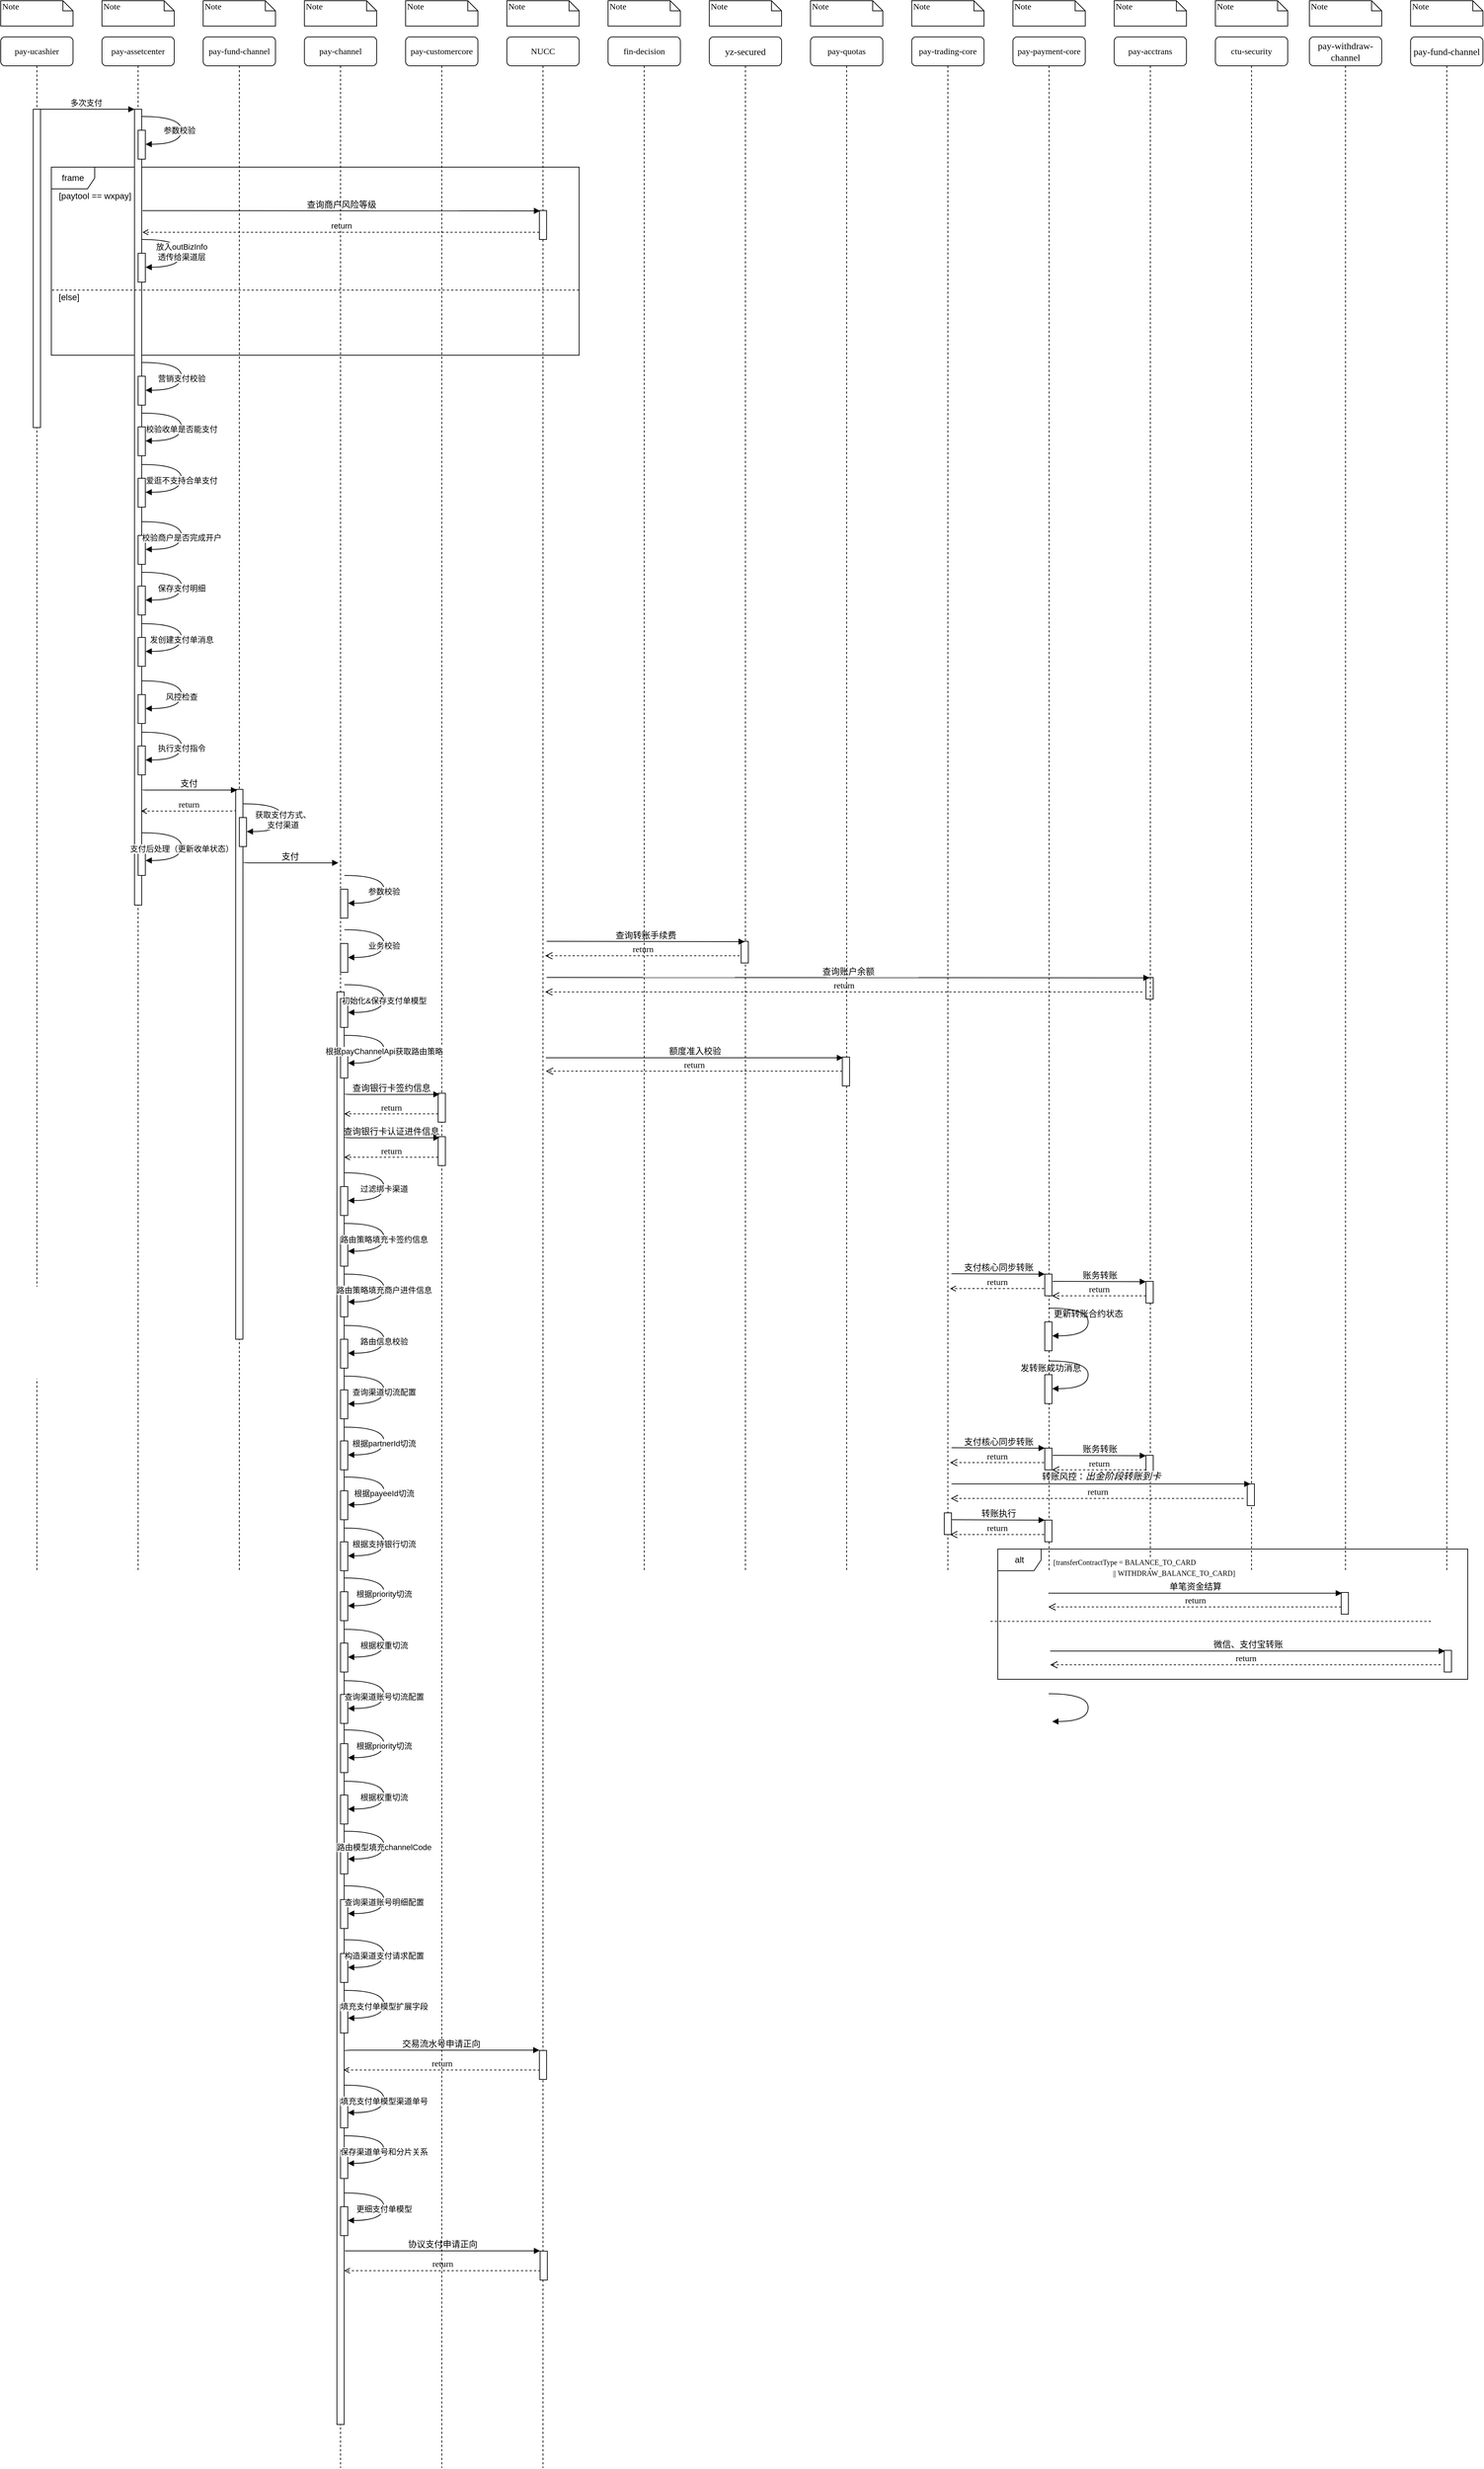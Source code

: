 <mxfile version="14.9.5" type="github">
  <diagram name="Page-1" id="9361dd3d-8414-5efd-6122-117bd74ce7a7">
    <mxGraphModel dx="1426" dy="771" grid="1" gridSize="10" guides="1" tooltips="1" connect="1" arrows="1" fold="1" page="0" pageScale="1.5" pageWidth="826" pageHeight="1169" background="none" math="0" shadow="0">
      <root>
        <mxCell id="0" />
        <mxCell id="1" parent="0" />
        <mxCell id="-DsZsUz7Ngo_Cz6wqwiF-262" value="frame" style="shape=umlFrame;whiteSpace=wrap;html=1;" parent="1" vertex="1">
          <mxGeometry x="190" y="260" width="730" height="260" as="geometry" />
        </mxCell>
        <mxCell id="-DsZsUz7Ngo_Cz6wqwiF-94" value="&lt;span&gt;&lt;font style=&quot;font-size: 12px&quot;&gt;pay-assetcenter&lt;/font&gt;&lt;/span&gt;" style="shape=umlLifeline;perimeter=lifelinePerimeter;whiteSpace=wrap;html=1;container=1;collapsible=0;recursiveResize=0;outlineConnect=0;rounded=1;shadow=0;comic=0;labelBackgroundColor=none;strokeWidth=1;fontFamily=Verdana;fontSize=12;align=center;" parent="1" vertex="1">
          <mxGeometry x="260" y="80" width="100" height="2120" as="geometry" />
        </mxCell>
        <mxCell id="-DsZsUz7Ngo_Cz6wqwiF-242" value="" style="html=1;points=[];perimeter=orthogonalPerimeter;rounded=0;shadow=0;comic=0;labelBackgroundColor=none;strokeWidth=1;fontFamily=Verdana;fontSize=12;align=center;" parent="1" vertex="1">
          <mxGeometry x="305" y="180" width="10" height="1100" as="geometry" />
        </mxCell>
        <mxCell id="-DsZsUz7Ngo_Cz6wqwiF-90" value="NUCC" style="shape=umlLifeline;perimeter=lifelinePerimeter;whiteSpace=wrap;html=1;container=0;collapsible=0;recursiveResize=0;outlineConnect=0;rounded=1;shadow=0;comic=0;labelBackgroundColor=none;strokeWidth=1;fontFamily=Verdana;fontSize=12;align=center;" parent="1" vertex="1">
          <mxGeometry x="820" y="80" width="100" height="3360" as="geometry" />
        </mxCell>
        <mxCell id="-DsZsUz7Ngo_Cz6wqwiF-91" value="alt" style="shape=umlFrame;whiteSpace=wrap;html=1;" parent="1" vertex="1">
          <mxGeometry x="1499" y="2170" width="650" height="180" as="geometry" />
        </mxCell>
        <mxCell id="-DsZsUz7Ngo_Cz6wqwiF-96" value="pay-fund-channel" style="shape=umlLifeline;perimeter=lifelinePerimeter;whiteSpace=wrap;html=1;container=1;collapsible=0;recursiveResize=0;outlineConnect=0;rounded=1;shadow=0;comic=0;labelBackgroundColor=none;strokeWidth=1;fontFamily=Verdana;fontSize=12;align=center;" parent="1" vertex="1">
          <mxGeometry x="400" y="80" width="100" height="2120" as="geometry" />
        </mxCell>
        <mxCell id="-DsZsUz7Ngo_Cz6wqwiF-98" value="pay-channel" style="shape=umlLifeline;perimeter=lifelinePerimeter;whiteSpace=wrap;html=1;container=1;collapsible=0;recursiveResize=0;outlineConnect=0;rounded=1;shadow=0;comic=0;labelBackgroundColor=none;strokeWidth=1;fontFamily=Verdana;fontSize=12;align=center;" parent="1" vertex="1">
          <mxGeometry x="540" y="80" width="100" height="3360" as="geometry" />
        </mxCell>
        <mxCell id="-DsZsUz7Ngo_Cz6wqwiF-99" value="pay-customercore" style="shape=umlLifeline;perimeter=lifelinePerimeter;whiteSpace=wrap;html=1;container=1;collapsible=0;recursiveResize=0;outlineConnect=0;rounded=1;shadow=0;comic=0;labelBackgroundColor=none;strokeWidth=1;fontFamily=Verdana;fontSize=12;align=center;" parent="1" vertex="1">
          <mxGeometry x="680" y="80" width="100" height="3360" as="geometry" />
        </mxCell>
        <mxCell id="CnnFhk8UefjDQZWVQF-c-44" value="" style="html=1;points=[];perimeter=orthogonalPerimeter;rounded=0;shadow=0;comic=0;labelBackgroundColor=none;strokeWidth=1;fontFamily=Verdana;fontSize=12;align=center;" vertex="1" parent="-DsZsUz7Ngo_Cz6wqwiF-99">
          <mxGeometry x="45" y="1520" width="10" height="40" as="geometry" />
        </mxCell>
        <mxCell id="CnnFhk8UefjDQZWVQF-c-45" value="查询银行卡认证进件信息" style="html=1;verticalAlign=bottom;endArrow=block;labelBackgroundColor=none;fontFamily=Verdana;fontSize=12;edgeStyle=elbowEdgeStyle;elbow=vertical;exitX=1;exitY=0.854;exitDx=0;exitDy=0;exitPerimeter=0;" edge="1" parent="-DsZsUz7Ngo_Cz6wqwiF-99">
          <mxGeometry relative="1" as="geometry">
            <mxPoint x="-85" y="1520" as="sourcePoint" />
            <mxPoint x="47" y="1521.6" as="targetPoint" />
            <Array as="points">
              <mxPoint x="-80" y="1521.6" />
            </Array>
          </mxGeometry>
        </mxCell>
        <mxCell id="CnnFhk8UefjDQZWVQF-c-46" value="return" style="html=1;verticalAlign=bottom;endArrow=open;dashed=1;endSize=6;labelBackgroundColor=none;fontFamily=Verdana;fontSize=12;edgeStyle=elbowEdgeStyle;elbow=vertical;" edge="1" parent="-DsZsUz7Ngo_Cz6wqwiF-99">
          <mxGeometry relative="1" as="geometry">
            <mxPoint x="-85" y="1548.5" as="targetPoint" />
            <Array as="points">
              <mxPoint x="-10" y="1548.5" />
              <mxPoint x="20" y="1548.5" />
            </Array>
            <mxPoint x="45" y="1548.5" as="sourcePoint" />
          </mxGeometry>
        </mxCell>
        <mxCell id="-DsZsUz7Ngo_Cz6wqwiF-100" value="fin-decision" style="shape=umlLifeline;perimeter=lifelinePerimeter;whiteSpace=wrap;html=1;container=1;collapsible=0;recursiveResize=0;outlineConnect=0;rounded=1;shadow=0;comic=0;labelBackgroundColor=none;strokeWidth=1;fontFamily=Verdana;fontSize=12;align=center;" parent="1" vertex="1">
          <mxGeometry x="960" y="80" width="100" height="2120" as="geometry" />
        </mxCell>
        <mxCell id="-DsZsUz7Ngo_Cz6wqwiF-101" value="&lt;font style=&quot;font-size: 12px&quot;&gt;pay-ucashier&lt;/font&gt;" style="shape=umlLifeline;perimeter=lifelinePerimeter;whiteSpace=wrap;html=1;container=1;collapsible=0;recursiveResize=0;outlineConnect=0;rounded=1;shadow=0;comic=0;labelBackgroundColor=none;strokeWidth=1;fontFamily=Verdana;fontSize=12;align=center;" parent="1" vertex="1">
          <mxGeometry x="120" y="80" width="100" height="2120" as="geometry" />
        </mxCell>
        <mxCell id="-DsZsUz7Ngo_Cz6wqwiF-102" value="" style="html=1;points=[];perimeter=orthogonalPerimeter;rounded=0;shadow=0;comic=0;labelBackgroundColor=none;strokeWidth=1;fontFamily=Verdana;fontSize=12;align=center;" parent="-DsZsUz7Ngo_Cz6wqwiF-101" vertex="1">
          <mxGeometry x="45" y="100" width="10" height="440" as="geometry" />
        </mxCell>
        <mxCell id="-DsZsUz7Ngo_Cz6wqwiF-104" value="Note" style="shape=note;whiteSpace=wrap;html=1;size=14;verticalAlign=top;align=left;spacingTop=-6;rounded=0;shadow=0;comic=0;labelBackgroundColor=none;strokeWidth=1;fontFamily=Verdana;fontSize=12" parent="1" vertex="1">
          <mxGeometry x="120" y="30" width="100" height="35" as="geometry" />
        </mxCell>
        <mxCell id="-DsZsUz7Ngo_Cz6wqwiF-105" value="Note" style="shape=note;whiteSpace=wrap;html=1;size=14;verticalAlign=top;align=left;spacingTop=-6;rounded=0;shadow=0;comic=0;labelBackgroundColor=none;strokeWidth=1;fontFamily=Verdana;fontSize=12" parent="1" vertex="1">
          <mxGeometry x="260" y="30" width="100" height="35" as="geometry" />
        </mxCell>
        <mxCell id="-DsZsUz7Ngo_Cz6wqwiF-106" value="Note" style="shape=note;whiteSpace=wrap;html=1;size=14;verticalAlign=top;align=left;spacingTop=-6;rounded=0;shadow=0;comic=0;labelBackgroundColor=none;strokeWidth=1;fontFamily=Verdana;fontSize=12" parent="1" vertex="1">
          <mxGeometry x="400" y="30" width="100" height="35" as="geometry" />
        </mxCell>
        <mxCell id="-DsZsUz7Ngo_Cz6wqwiF-107" value="Note" style="shape=note;whiteSpace=wrap;html=1;size=14;verticalAlign=top;align=left;spacingTop=-6;rounded=0;shadow=0;comic=0;labelBackgroundColor=none;strokeWidth=1;fontFamily=Verdana;fontSize=12" parent="1" vertex="1">
          <mxGeometry x="540" y="30" width="100" height="35" as="geometry" />
        </mxCell>
        <mxCell id="-DsZsUz7Ngo_Cz6wqwiF-108" value="Note" style="shape=note;whiteSpace=wrap;html=1;size=14;verticalAlign=top;align=left;spacingTop=-6;rounded=0;shadow=0;comic=0;labelBackgroundColor=none;strokeWidth=1;fontFamily=Verdana;fontSize=12" parent="1" vertex="1">
          <mxGeometry x="680" y="30" width="100" height="35" as="geometry" />
        </mxCell>
        <mxCell id="-DsZsUz7Ngo_Cz6wqwiF-109" value="Note" style="shape=note;whiteSpace=wrap;html=1;size=14;verticalAlign=top;align=left;spacingTop=-6;rounded=0;shadow=0;comic=0;labelBackgroundColor=none;strokeWidth=1;fontFamily=Verdana;fontSize=12" parent="1" vertex="1">
          <mxGeometry x="820" y="30" width="100" height="35" as="geometry" />
        </mxCell>
        <mxCell id="-DsZsUz7Ngo_Cz6wqwiF-110" value="Note" style="shape=note;whiteSpace=wrap;html=1;size=14;verticalAlign=top;align=left;spacingTop=-6;rounded=0;shadow=0;comic=0;labelBackgroundColor=none;strokeWidth=1;fontFamily=Verdana;fontSize=12" parent="1" vertex="1">
          <mxGeometry x="960" y="30" width="100" height="35" as="geometry" />
        </mxCell>
        <mxCell id="-DsZsUz7Ngo_Cz6wqwiF-117" value="" style="html=1;points=[];perimeter=orthogonalPerimeter;rounded=0;shadow=0;comic=0;labelBackgroundColor=none;strokeWidth=1;fontFamily=Verdana;fontSize=12;align=center;" parent="1" vertex="1">
          <mxGeometry x="865" y="320" width="10" height="40" as="geometry" />
        </mxCell>
        <mxCell id="-DsZsUz7Ngo_Cz6wqwiF-119" value="查询商户风险等级" style="html=1;verticalAlign=bottom;endArrow=block;labelBackgroundColor=none;fontFamily=Verdana;fontSize=12;edgeStyle=elbowEdgeStyle;elbow=vertical;entryX=0.1;entryY=0.025;entryDx=0;entryDy=0;entryPerimeter=0;exitX=1.1;exitY=0.182;exitDx=0;exitDy=0;exitPerimeter=0;" parent="1" target="-DsZsUz7Ngo_Cz6wqwiF-117" edge="1">
          <mxGeometry relative="1" as="geometry">
            <mxPoint x="316" y="320.08" as="sourcePoint" />
            <mxPoint x="580" y="400" as="targetPoint" />
          </mxGeometry>
        </mxCell>
        <mxCell id="-DsZsUz7Ngo_Cz6wqwiF-126" value="&lt;span style=&quot;font-family: , , &amp;#34;segoe ui&amp;#34; , &amp;#34;pingfang sc&amp;#34; , &amp;#34;hiragino sans gb&amp;#34; , &amp;#34;microsoft yahei&amp;#34; , &amp;#34;helvetica neue&amp;#34; , &amp;#34;helvetica&amp;#34; , &amp;#34;arial&amp;#34; , sans-serif , &amp;#34;apple color emoji&amp;#34; , &amp;#34;segoe ui emoji&amp;#34; , &amp;#34;segoe ui symbol&amp;#34; ; font-size: 13px ; background-color: rgb(255 , 255 , 255)&quot;&gt;yz-secured&lt;/span&gt;" style="shape=umlLifeline;perimeter=lifelinePerimeter;whiteSpace=wrap;html=1;container=1;collapsible=0;recursiveResize=0;outlineConnect=0;rounded=1;shadow=0;comic=0;labelBackgroundColor=none;strokeWidth=1;fontFamily=Verdana;fontSize=12;align=center;" parent="1" vertex="1">
          <mxGeometry x="1100" y="80" width="100" height="2120" as="geometry" />
        </mxCell>
        <mxCell id="-DsZsUz7Ngo_Cz6wqwiF-127" value="" style="html=1;points=[];perimeter=orthogonalPerimeter;rounded=0;shadow=0;comic=0;labelBackgroundColor=none;strokeColor=#000000;strokeWidth=1;fillColor=#FFFFFF;fontFamily=Verdana;fontSize=12;fontColor=#000000;align=center;" parent="1" vertex="1">
          <mxGeometry x="1144" y="1330" width="10" height="30" as="geometry" />
        </mxCell>
        <mxCell id="-DsZsUz7Ngo_Cz6wqwiF-128" value="Note" style="shape=note;whiteSpace=wrap;html=1;size=14;verticalAlign=top;align=left;spacingTop=-6;rounded=0;shadow=0;comic=0;labelBackgroundColor=none;strokeWidth=1;fontFamily=Verdana;fontSize=12" parent="1" vertex="1">
          <mxGeometry x="1100" y="30" width="100" height="35" as="geometry" />
        </mxCell>
        <mxCell id="-DsZsUz7Ngo_Cz6wqwiF-135" value="查询转账手续费" style="html=1;verticalAlign=bottom;endArrow=block;labelBackgroundColor=none;fontFamily=Verdana;fontSize=12;edgeStyle=elbowEdgeStyle;elbow=vertical;entryX=0.5;entryY=0.033;entryDx=0;entryDy=0;entryPerimeter=0;" parent="1" target="-DsZsUz7Ngo_Cz6wqwiF-127" edge="1">
          <mxGeometry relative="1" as="geometry">
            <mxPoint x="875" y="1330" as="sourcePoint" />
            <mxPoint x="1142" y="1331.02" as="targetPoint" />
          </mxGeometry>
        </mxCell>
        <mxCell id="-DsZsUz7Ngo_Cz6wqwiF-136" value="return" style="html=1;verticalAlign=bottom;endArrow=open;dashed=1;endSize=8;labelBackgroundColor=none;fontFamily=Verdana;fontSize=12;edgeStyle=elbowEdgeStyle;elbow=vertical;" parent="1" edge="1">
          <mxGeometry relative="1" as="geometry">
            <mxPoint x="873" y="1350" as="targetPoint" />
            <Array as="points">
              <mxPoint x="1087" y="1350" />
              <mxPoint x="1117" y="1350" />
            </Array>
            <mxPoint x="1142" y="1350" as="sourcePoint" />
          </mxGeometry>
        </mxCell>
        <mxCell id="-DsZsUz7Ngo_Cz6wqwiF-137" value="" style="html=1;points=[];perimeter=orthogonalPerimeter;rounded=0;shadow=0;comic=0;labelBackgroundColor=none;strokeColor=#000000;strokeWidth=1;fillColor=#FFFFFF;fontFamily=Verdana;fontSize=12;fontColor=#000000;align=center;" parent="1" vertex="1">
          <mxGeometry x="1704" y="1380" width="10" height="30" as="geometry" />
        </mxCell>
        <mxCell id="-DsZsUz7Ngo_Cz6wqwiF-138" value="查询账户余额" style="html=1;verticalAlign=bottom;endArrow=block;labelBackgroundColor=none;fontFamily=Verdana;fontSize=12;edgeStyle=elbowEdgeStyle;elbow=vertical;entryX=0.5;entryY=0.033;entryDx=0;entryDy=0;entryPerimeter=0;" parent="1" target="-DsZsUz7Ngo_Cz6wqwiF-137" edge="1">
          <mxGeometry relative="1" as="geometry">
            <mxPoint x="875" y="1380" as="sourcePoint" />
            <mxPoint x="1142" y="1381.02" as="targetPoint" />
          </mxGeometry>
        </mxCell>
        <mxCell id="-DsZsUz7Ngo_Cz6wqwiF-139" value="return" style="html=1;verticalAlign=bottom;endArrow=open;dashed=1;endSize=8;labelBackgroundColor=none;fontFamily=Verdana;fontSize=12;edgeStyle=elbowEdgeStyle;elbow=vertical;" parent="1" edge="1">
          <mxGeometry relative="1" as="geometry">
            <mxPoint x="873" y="1400" as="targetPoint" />
            <Array as="points">
              <mxPoint x="1087" y="1400" />
              <mxPoint x="1117" y="1400" />
            </Array>
            <mxPoint x="1699" y="1400" as="sourcePoint" />
          </mxGeometry>
        </mxCell>
        <mxCell id="-DsZsUz7Ngo_Cz6wqwiF-140" value="&lt;span style=&quot;background-color: rgb(255 , 255 , 255)&quot;&gt;&lt;font style=&quot;font-size: 12px&quot;&gt;pay-quotas&lt;/font&gt;&lt;/span&gt;" style="shape=umlLifeline;perimeter=lifelinePerimeter;whiteSpace=wrap;html=1;container=1;collapsible=0;recursiveResize=0;outlineConnect=0;rounded=1;shadow=0;comic=0;labelBackgroundColor=none;strokeWidth=1;fontFamily=Verdana;fontSize=12;align=center;" parent="1" vertex="1">
          <mxGeometry x="1240" y="80" width="100" height="2120" as="geometry" />
        </mxCell>
        <mxCell id="-DsZsUz7Ngo_Cz6wqwiF-141" value="Note" style="shape=note;whiteSpace=wrap;html=1;size=14;verticalAlign=top;align=left;spacingTop=-6;rounded=0;shadow=0;comic=0;labelBackgroundColor=none;strokeWidth=1;fontFamily=Verdana;fontSize=12" parent="1" vertex="1">
          <mxGeometry x="1240" y="30" width="100" height="35" as="geometry" />
        </mxCell>
        <mxCell id="-DsZsUz7Ngo_Cz6wqwiF-144" value="&lt;span style=&quot;background-color: rgb(255 , 255 , 255)&quot;&gt;&lt;font style=&quot;font-size: 12px&quot;&gt;pay-trading-core&lt;/font&gt;&lt;/span&gt;" style="shape=umlLifeline;perimeter=lifelinePerimeter;whiteSpace=wrap;html=1;container=1;collapsible=0;recursiveResize=0;outlineConnect=0;rounded=1;shadow=0;comic=0;labelBackgroundColor=none;strokeWidth=1;fontFamily=Verdana;fontSize=12;align=center;" parent="1" vertex="1">
          <mxGeometry x="1380" y="80" width="100" height="2120" as="geometry" />
        </mxCell>
        <mxCell id="-DsZsUz7Ngo_Cz6wqwiF-146" value="Note" style="shape=note;whiteSpace=wrap;html=1;size=14;verticalAlign=top;align=left;spacingTop=-6;rounded=0;shadow=0;comic=0;labelBackgroundColor=none;strokeWidth=1;fontFamily=Verdana;fontSize=12" parent="1" vertex="1">
          <mxGeometry x="1380" y="30" width="100" height="35" as="geometry" />
        </mxCell>
        <mxCell id="-DsZsUz7Ngo_Cz6wqwiF-164" value="&lt;span style=&quot;background-color: rgb(255 , 255 , 255)&quot;&gt;&lt;font style=&quot;font-size: 12px&quot;&gt;pay-payment-core&lt;/font&gt;&lt;/span&gt;" style="shape=umlLifeline;perimeter=lifelinePerimeter;whiteSpace=wrap;html=1;container=0;collapsible=0;recursiveResize=0;outlineConnect=0;rounded=1;shadow=0;comic=0;labelBackgroundColor=none;strokeWidth=1;fontFamily=Verdana;fontSize=12;align=center;" parent="1" vertex="1">
          <mxGeometry x="1520" y="80" width="100" height="2120" as="geometry" />
        </mxCell>
        <mxCell id="-DsZsUz7Ngo_Cz6wqwiF-165" value="Note" style="shape=note;whiteSpace=wrap;html=1;size=14;verticalAlign=top;align=left;spacingTop=-6;rounded=0;shadow=0;comic=0;labelBackgroundColor=none;strokeWidth=1;fontFamily=Verdana;fontSize=12" parent="1" vertex="1">
          <mxGeometry x="1520" y="30" width="100" height="35" as="geometry" />
        </mxCell>
        <mxCell id="-DsZsUz7Ngo_Cz6wqwiF-166" value="支付核心同步转账" style="html=1;verticalAlign=bottom;endArrow=block;labelBackgroundColor=none;fontFamily=Verdana;fontSize=12;edgeStyle=elbowEdgeStyle;elbow=vertical;" parent="1" target="-DsZsUz7Ngo_Cz6wqwiF-219" edge="1">
          <mxGeometry relative="1" as="geometry">
            <mxPoint x="1435" y="1789.5" as="sourcePoint" />
            <mxPoint x="1565" y="1789.5" as="targetPoint" />
          </mxGeometry>
        </mxCell>
        <mxCell id="-DsZsUz7Ngo_Cz6wqwiF-167" value="return" style="html=1;verticalAlign=bottom;endArrow=open;dashed=1;endSize=6;labelBackgroundColor=none;fontFamily=Verdana;fontSize=12;edgeStyle=elbowEdgeStyle;elbow=vertical;" parent="1" edge="1">
          <mxGeometry relative="1" as="geometry">
            <mxPoint x="1433" y="1810" as="targetPoint" />
            <Array as="points">
              <mxPoint x="1508" y="1810" />
              <mxPoint x="1538" y="1810" />
            </Array>
            <mxPoint x="1563" y="1810" as="sourcePoint" />
          </mxGeometry>
        </mxCell>
        <mxCell id="-DsZsUz7Ngo_Cz6wqwiF-168" value="&lt;span style=&quot;background-color: rgb(255 , 255 , 255)&quot;&gt;pay-acctrans&lt;/span&gt;" style="shape=umlLifeline;perimeter=lifelinePerimeter;whiteSpace=wrap;html=1;container=1;collapsible=0;recursiveResize=0;outlineConnect=0;rounded=1;shadow=0;comic=0;labelBackgroundColor=none;strokeWidth=1;fontFamily=Verdana;fontSize=12;align=center;" parent="1" vertex="1">
          <mxGeometry x="1660" y="80" width="100" height="2120" as="geometry" />
        </mxCell>
        <mxCell id="-DsZsUz7Ngo_Cz6wqwiF-169" value="Note" style="shape=note;whiteSpace=wrap;html=1;size=14;verticalAlign=top;align=left;spacingTop=-6;rounded=0;shadow=0;comic=0;labelBackgroundColor=none;strokeWidth=1;fontFamily=Verdana;fontSize=12" parent="1" vertex="1">
          <mxGeometry x="1660" y="30" width="100" height="35" as="geometry" />
        </mxCell>
        <mxCell id="-DsZsUz7Ngo_Cz6wqwiF-185" value="" style="html=1;points=[];perimeter=orthogonalPerimeter;rounded=0;shadow=0;comic=0;labelBackgroundColor=none;strokeColor=#000000;strokeWidth=1;fillColor=#FFFFFF;fontFamily=Verdana;fontSize=12;fontColor=#000000;align=center;" parent="1" vertex="1">
          <mxGeometry x="1704" y="1800" width="10" height="30" as="geometry" />
        </mxCell>
        <mxCell id="-DsZsUz7Ngo_Cz6wqwiF-186" value="账务转账" style="html=1;verticalAlign=bottom;endArrow=block;labelBackgroundColor=none;fontFamily=Verdana;fontSize=12;edgeStyle=elbowEdgeStyle;elbow=vertical;" parent="1" edge="1">
          <mxGeometry relative="1" as="geometry">
            <mxPoint x="1575" y="1800" as="sourcePoint" />
            <mxPoint x="1704" y="1800.5" as="targetPoint" />
          </mxGeometry>
        </mxCell>
        <mxCell id="-DsZsUz7Ngo_Cz6wqwiF-187" value="return" style="html=1;verticalAlign=bottom;endArrow=open;dashed=1;endSize=8;labelBackgroundColor=none;fontFamily=Verdana;fontSize=12;edgeStyle=elbowEdgeStyle;elbow=vertical;" parent="1" edge="1">
          <mxGeometry relative="1" as="geometry">
            <mxPoint x="1574" y="1820" as="targetPoint" />
            <Array as="points">
              <mxPoint x="1649" y="1820" />
              <mxPoint x="1679" y="1820" />
            </Array>
            <mxPoint x="1704" y="1820" as="sourcePoint" />
          </mxGeometry>
        </mxCell>
        <mxCell id="-DsZsUz7Ngo_Cz6wqwiF-188" value="更新转账合约状态" style="html=1;verticalAlign=bottom;endArrow=block;labelBackgroundColor=none;fontFamily=Verdana;fontSize=12;elbow=vertical;edgeStyle=orthogonalEdgeStyle;curved=1;entryX=1;entryY=0.286;entryPerimeter=0;exitX=1.038;exitY=0.345;exitPerimeter=0;" parent="1" edge="1">
          <mxGeometry relative="1" as="geometry">
            <mxPoint x="1569.333" y="1837" as="sourcePoint" />
            <mxPoint x="1574.333" y="1875.333" as="targetPoint" />
            <Array as="points">
              <mxPoint x="1624" y="1837" />
              <mxPoint x="1624" y="1875" />
            </Array>
          </mxGeometry>
        </mxCell>
        <mxCell id="-DsZsUz7Ngo_Cz6wqwiF-189" value="" style="html=1;points=[];perimeter=orthogonalPerimeter;rounded=0;shadow=0;comic=0;labelBackgroundColor=none;strokeWidth=1;fontFamily=Verdana;fontSize=12;align=center;" parent="1" vertex="1">
          <mxGeometry x="1564" y="1856" width="10" height="40" as="geometry" />
        </mxCell>
        <mxCell id="-DsZsUz7Ngo_Cz6wqwiF-190" value="" style="html=1;points=[];perimeter=orthogonalPerimeter;rounded=0;shadow=0;comic=0;labelBackgroundColor=none;strokeColor=#000000;strokeWidth=1;fillColor=#FFFFFF;fontFamily=Verdana;fontSize=12;fontColor=#000000;align=center;" parent="1" vertex="1">
          <mxGeometry x="1564" y="2030.5" width="10" height="30" as="geometry" />
        </mxCell>
        <mxCell id="-DsZsUz7Ngo_Cz6wqwiF-191" value="支付核心同步转账" style="html=1;verticalAlign=bottom;endArrow=block;labelBackgroundColor=none;fontFamily=Verdana;fontSize=12;edgeStyle=elbowEdgeStyle;elbow=vertical;" parent="1" target="-DsZsUz7Ngo_Cz6wqwiF-190" edge="1">
          <mxGeometry relative="1" as="geometry">
            <mxPoint x="1435" y="2030" as="sourcePoint" />
            <mxPoint x="1565" y="2030" as="targetPoint" />
          </mxGeometry>
        </mxCell>
        <mxCell id="-DsZsUz7Ngo_Cz6wqwiF-192" value="return" style="html=1;verticalAlign=bottom;endArrow=open;dashed=1;endSize=8;labelBackgroundColor=none;fontFamily=Verdana;fontSize=12;edgeStyle=elbowEdgeStyle;elbow=vertical;" parent="1" edge="1">
          <mxGeometry relative="1" as="geometry">
            <mxPoint x="1433" y="2050.5" as="targetPoint" />
            <Array as="points">
              <mxPoint x="1508" y="2050.5" />
              <mxPoint x="1538" y="2050.5" />
            </Array>
            <mxPoint x="1563" y="2050.5" as="sourcePoint" />
          </mxGeometry>
        </mxCell>
        <mxCell id="-DsZsUz7Ngo_Cz6wqwiF-193" value="" style="html=1;points=[];perimeter=orthogonalPerimeter;rounded=0;shadow=0;comic=0;labelBackgroundColor=none;strokeColor=#000000;strokeWidth=1;fillColor=#FFFFFF;fontFamily=Verdana;fontSize=12;fontColor=#000000;align=center;" parent="1" vertex="1">
          <mxGeometry x="1704" y="2040.5" width="10" height="30" as="geometry" />
        </mxCell>
        <mxCell id="-DsZsUz7Ngo_Cz6wqwiF-194" value="账务转账" style="html=1;verticalAlign=bottom;endArrow=block;labelBackgroundColor=none;fontFamily=Verdana;fontSize=12;edgeStyle=elbowEdgeStyle;elbow=vertical;" parent="1" edge="1">
          <mxGeometry relative="1" as="geometry">
            <mxPoint x="1575" y="2040.5" as="sourcePoint" />
            <mxPoint x="1704" y="2041" as="targetPoint" />
          </mxGeometry>
        </mxCell>
        <mxCell id="-DsZsUz7Ngo_Cz6wqwiF-195" value="return" style="html=1;verticalAlign=bottom;endArrow=open;dashed=1;endSize=8;labelBackgroundColor=none;fontFamily=Verdana;fontSize=12;edgeStyle=elbowEdgeStyle;elbow=vertical;" parent="1" edge="1">
          <mxGeometry relative="1" as="geometry">
            <mxPoint x="1574" y="2060.5" as="targetPoint" />
            <Array as="points">
              <mxPoint x="1649" y="2060.5" />
              <mxPoint x="1679" y="2060.5" />
            </Array>
            <mxPoint x="1704" y="2060.5" as="sourcePoint" />
          </mxGeometry>
        </mxCell>
        <mxCell id="-DsZsUz7Ngo_Cz6wqwiF-196" value="ctu-security" style="shape=umlLifeline;perimeter=lifelinePerimeter;whiteSpace=wrap;html=1;container=1;collapsible=0;recursiveResize=0;outlineConnect=0;rounded=1;shadow=0;comic=0;labelBackgroundColor=none;strokeWidth=1;fontFamily=Verdana;fontSize=12;align=center;" parent="1" vertex="1">
          <mxGeometry x="1800" y="80" width="100" height="2120" as="geometry" />
        </mxCell>
        <mxCell id="-DsZsUz7Ngo_Cz6wqwiF-197" value="Note" style="shape=note;whiteSpace=wrap;html=1;size=14;verticalAlign=top;align=left;spacingTop=-6;rounded=0;shadow=0;comic=0;labelBackgroundColor=none;strokeWidth=1;fontFamily=Verdana;fontSize=12" parent="1" vertex="1">
          <mxGeometry x="1800" y="30" width="100" height="35" as="geometry" />
        </mxCell>
        <mxCell id="-DsZsUz7Ngo_Cz6wqwiF-199" value="" style="html=1;points=[];perimeter=orthogonalPerimeter;rounded=0;shadow=0;comic=0;labelBackgroundColor=none;strokeColor=#000000;strokeWidth=1;fillColor=#FFFFFF;fontFamily=Verdana;fontSize=12;fontColor=#000000;align=center;" parent="1" vertex="1">
          <mxGeometry x="1844" y="2080" width="10" height="30" as="geometry" />
        </mxCell>
        <mxCell id="-DsZsUz7Ngo_Cz6wqwiF-200" value="转账风控：&lt;span style=&quot;font-style: italic ; background-color: rgb(255 , 255 , 255) ; font-family: &amp;#34;menlo&amp;#34; ; font-size: 9.8pt&quot;&gt;出金阶段转账到卡&lt;/span&gt;" style="html=1;verticalAlign=bottom;endArrow=block;labelBackgroundColor=none;fontFamily=Verdana;fontSize=12;edgeStyle=elbowEdgeStyle;elbow=vertical;" parent="1" edge="1">
          <mxGeometry relative="1" as="geometry">
            <mxPoint x="1435" y="2080" as="sourcePoint" />
            <mxPoint x="1848.5" y="2080" as="targetPoint" />
          </mxGeometry>
        </mxCell>
        <mxCell id="-DsZsUz7Ngo_Cz6wqwiF-201" value="return" style="html=1;verticalAlign=bottom;endArrow=open;dashed=1;endSize=8;labelBackgroundColor=none;fontFamily=Verdana;fontSize=12;edgeStyle=elbowEdgeStyle;elbow=vertical;entryX=1;entryY=0.667;entryDx=0;entryDy=0;entryPerimeter=0;" parent="1" edge="1">
          <mxGeometry relative="1" as="geometry">
            <mxPoint x="1434" y="2100.01" as="targetPoint" />
            <Array as="points">
              <mxPoint x="1784" y="2100" />
              <mxPoint x="1814" y="2100" />
            </Array>
            <mxPoint x="1839" y="2100" as="sourcePoint" />
          </mxGeometry>
        </mxCell>
        <mxCell id="-DsZsUz7Ngo_Cz6wqwiF-202" value="" style="html=1;points=[];perimeter=orthogonalPerimeter;rounded=0;shadow=0;comic=0;labelBackgroundColor=none;strokeColor=#000000;strokeWidth=1;fillColor=#FFFFFF;fontFamily=Verdana;fontSize=12;fontColor=#000000;align=center;" parent="1" vertex="1">
          <mxGeometry x="1425" y="2120" width="10" height="30" as="geometry" />
        </mxCell>
        <mxCell id="-DsZsUz7Ngo_Cz6wqwiF-203" value="" style="html=1;points=[];perimeter=orthogonalPerimeter;rounded=0;shadow=0;comic=0;labelBackgroundColor=none;strokeColor=#000000;strokeWidth=1;fillColor=#FFFFFF;fontFamily=Verdana;fontSize=12;fontColor=#000000;align=center;" parent="1" vertex="1">
          <mxGeometry x="1564" y="2130" width="10" height="30" as="geometry" />
        </mxCell>
        <mxCell id="-DsZsUz7Ngo_Cz6wqwiF-204" value="转账执行" style="html=1;verticalAlign=bottom;endArrow=block;labelBackgroundColor=none;fontFamily=Verdana;fontSize=12;edgeStyle=elbowEdgeStyle;elbow=vertical;" parent="1" target="-DsZsUz7Ngo_Cz6wqwiF-203" edge="1">
          <mxGeometry relative="1" as="geometry">
            <mxPoint x="1435" y="2129.5" as="sourcePoint" />
            <mxPoint x="1565" y="2129.5" as="targetPoint" />
          </mxGeometry>
        </mxCell>
        <mxCell id="-DsZsUz7Ngo_Cz6wqwiF-205" value="return" style="html=1;verticalAlign=bottom;endArrow=open;dashed=1;endSize=8;labelBackgroundColor=none;fontFamily=Verdana;fontSize=12;edgeStyle=elbowEdgeStyle;elbow=vertical;" parent="1" edge="1">
          <mxGeometry relative="1" as="geometry">
            <mxPoint x="1433" y="2150" as="targetPoint" />
            <Array as="points">
              <mxPoint x="1508" y="2150" />
              <mxPoint x="1538" y="2150" />
            </Array>
            <mxPoint x="1563" y="2150" as="sourcePoint" />
          </mxGeometry>
        </mxCell>
        <mxCell id="-DsZsUz7Ngo_Cz6wqwiF-206" value="&lt;span style=&quot;font-family: , , &amp;#34;segoe ui&amp;#34; , &amp;#34;pingfang sc&amp;#34; , &amp;#34;hiragino sans gb&amp;#34; , &amp;#34;microsoft yahei&amp;#34; , &amp;#34;helvetica neue&amp;#34; , &amp;#34;helvetica&amp;#34; , &amp;#34;arial&amp;#34; , sans-serif , &amp;#34;apple color emoji&amp;#34; , &amp;#34;segoe ui emoji&amp;#34; , &amp;#34;segoe ui symbol&amp;#34; ; font-size: 13px ; background-color: rgb(255 , 255 , 255)&quot;&gt;pay-withdraw-channel&lt;/span&gt;" style="shape=umlLifeline;perimeter=lifelinePerimeter;whiteSpace=wrap;html=1;container=1;collapsible=0;recursiveResize=0;outlineConnect=0;rounded=1;shadow=0;comic=0;labelBackgroundColor=none;strokeWidth=1;fontFamily=Verdana;fontSize=12;align=center;" parent="1" vertex="1">
          <mxGeometry x="1930" y="80" width="100" height="2120" as="geometry" />
        </mxCell>
        <mxCell id="-DsZsUz7Ngo_Cz6wqwiF-207" value="Note" style="shape=note;whiteSpace=wrap;html=1;size=14;verticalAlign=top;align=left;spacingTop=-6;rounded=0;shadow=0;comic=0;labelBackgroundColor=none;strokeWidth=1;fontFamily=Verdana;fontSize=12" parent="1" vertex="1">
          <mxGeometry x="1930" y="30" width="100" height="35" as="geometry" />
        </mxCell>
        <mxCell id="-DsZsUz7Ngo_Cz6wqwiF-208" value="单笔资金结算" style="html=1;verticalAlign=bottom;endArrow=block;labelBackgroundColor=none;fontFamily=Verdana;fontSize=12;edgeStyle=elbowEdgeStyle;elbow=vertical;entryX=0.1;entryY=0.033;entryDx=0;entryDy=0;entryPerimeter=0;" parent="1" target="-DsZsUz7Ngo_Cz6wqwiF-209" edge="1">
          <mxGeometry relative="1" as="geometry">
            <mxPoint x="1569" y="2231" as="sourcePoint" />
            <mxPoint x="1959" y="2231" as="targetPoint" />
          </mxGeometry>
        </mxCell>
        <mxCell id="-DsZsUz7Ngo_Cz6wqwiF-209" value="" style="html=1;points=[];perimeter=orthogonalPerimeter;rounded=0;shadow=0;comic=0;labelBackgroundColor=none;strokeColor=#000000;strokeWidth=1;fillColor=#FFFFFF;fontFamily=Verdana;fontSize=12;fontColor=#000000;align=center;" parent="1" vertex="1">
          <mxGeometry x="1974" y="2230" width="10" height="30" as="geometry" />
        </mxCell>
        <mxCell id="-DsZsUz7Ngo_Cz6wqwiF-210" value="&lt;font face=&quot;Verdana&quot; style=&quot;font-size: 10px&quot;&gt;[transferContractType =&amp;nbsp;&lt;span style=&quot;background-color: rgb(255 , 255 , 255)&quot;&gt;&lt;font&gt;BALANCE_TO_CARD&lt;br&gt;&amp;nbsp; &amp;nbsp; &amp;nbsp; &amp;nbsp; &amp;nbsp; &amp;nbsp; &amp;nbsp; &amp;nbsp; &amp;nbsp; &amp;nbsp; &amp;nbsp; &amp;nbsp; &amp;nbsp; &amp;nbsp; &amp;nbsp; &amp;nbsp; &amp;nbsp;||&amp;nbsp;&lt;/font&gt;&lt;/span&gt;&lt;span style=&quot;background-color: rgb(255 , 255 , 255)&quot;&gt;&lt;font&gt;WITHDRAW_BALANCE_TO_CARD]&lt;/font&gt;&lt;/span&gt;&lt;/font&gt;" style="text;html=1;align=left;verticalAlign=middle;resizable=0;points=[];autosize=1;strokeColor=none;" parent="1" vertex="1">
          <mxGeometry x="1574" y="2180" width="320" height="30" as="geometry" />
        </mxCell>
        <mxCell id="-DsZsUz7Ngo_Cz6wqwiF-211" value="return" style="html=1;verticalAlign=bottom;endArrow=open;dashed=1;endSize=8;labelBackgroundColor=none;fontFamily=Verdana;fontSize=12;edgeStyle=elbowEdgeStyle;elbow=vertical;entryX=1;entryY=0.667;entryDx=0;entryDy=0;entryPerimeter=0;" parent="1" edge="1">
          <mxGeometry relative="1" as="geometry">
            <mxPoint x="1569" y="2250.01" as="targetPoint" />
            <Array as="points">
              <mxPoint x="1919" y="2250" />
              <mxPoint x="1949" y="2250" />
            </Array>
            <mxPoint x="1974" y="2250" as="sourcePoint" />
          </mxGeometry>
        </mxCell>
        <mxCell id="-DsZsUz7Ngo_Cz6wqwiF-213" value="&lt;span style=&quot;font-family: , , &amp;#34;segoe ui&amp;#34; , &amp;#34;pingfang sc&amp;#34; , &amp;#34;hiragino sans gb&amp;#34; , &amp;#34;microsoft yahei&amp;#34; , &amp;#34;helvetica neue&amp;#34; , &amp;#34;helvetica&amp;#34; , &amp;#34;arial&amp;#34; , sans-serif , &amp;#34;apple color emoji&amp;#34; , &amp;#34;segoe ui emoji&amp;#34; , &amp;#34;segoe ui symbol&amp;#34; ; font-size: 13px ; background-color: rgb(255 , 255 , 255)&quot;&gt;pay-fund-channel&lt;/span&gt;" style="shape=umlLifeline;perimeter=lifelinePerimeter;whiteSpace=wrap;html=1;container=1;collapsible=0;recursiveResize=0;outlineConnect=0;rounded=1;shadow=0;comic=0;labelBackgroundColor=none;strokeWidth=1;fontFamily=Verdana;fontSize=12;align=center;" parent="1" vertex="1">
          <mxGeometry x="2070" y="80" width="100" height="2120" as="geometry" />
        </mxCell>
        <mxCell id="-DsZsUz7Ngo_Cz6wqwiF-214" value="Note" style="shape=note;whiteSpace=wrap;html=1;size=14;verticalAlign=top;align=left;spacingTop=-6;rounded=0;shadow=0;comic=0;labelBackgroundColor=none;strokeWidth=1;fontFamily=Verdana;fontSize=12" parent="1" vertex="1">
          <mxGeometry x="2070" y="30" width="100" height="35" as="geometry" />
        </mxCell>
        <mxCell id="-DsZsUz7Ngo_Cz6wqwiF-215" value="微信、支付宝转账" style="html=1;verticalAlign=bottom;endArrow=block;labelBackgroundColor=none;fontFamily=Verdana;fontSize=12;edgeStyle=elbowEdgeStyle;elbow=vertical;entryX=0.1;entryY=0.033;entryDx=0;entryDy=0;entryPerimeter=0;" parent="1" target="-DsZsUz7Ngo_Cz6wqwiF-216" edge="1">
          <mxGeometry relative="1" as="geometry">
            <mxPoint x="1571.5" y="2311" as="sourcePoint" />
            <mxPoint x="1961.5" y="2311" as="targetPoint" />
          </mxGeometry>
        </mxCell>
        <mxCell id="-DsZsUz7Ngo_Cz6wqwiF-216" value="" style="html=1;points=[];perimeter=orthogonalPerimeter;rounded=0;shadow=0;comic=0;labelBackgroundColor=none;strokeColor=#000000;strokeWidth=1;fillColor=#FFFFFF;fontFamily=Verdana;fontSize=12;fontColor=#000000;align=center;" parent="1" vertex="1">
          <mxGeometry x="2116.5" y="2310" width="10" height="30" as="geometry" />
        </mxCell>
        <mxCell id="-DsZsUz7Ngo_Cz6wqwiF-217" value="return" style="html=1;verticalAlign=bottom;endArrow=open;dashed=1;endSize=8;labelBackgroundColor=none;fontFamily=Verdana;fontSize=12;edgeStyle=elbowEdgeStyle;elbow=vertical;entryX=1;entryY=0.667;entryDx=0;entryDy=0;entryPerimeter=0;" parent="1" edge="1">
          <mxGeometry relative="1" as="geometry">
            <mxPoint x="1571.5" y="2330.01" as="targetPoint" />
            <Array as="points">
              <mxPoint x="1921.5" y="2330" />
              <mxPoint x="1951.5" y="2330" />
            </Array>
            <mxPoint x="2111.5" y="2330" as="sourcePoint" />
          </mxGeometry>
        </mxCell>
        <mxCell id="-DsZsUz7Ngo_Cz6wqwiF-218" value="" style="endArrow=none;html=1;edgeStyle=orthogonalEdgeStyle;dashed=1;" parent="1" edge="1">
          <mxGeometry relative="1" as="geometry">
            <mxPoint x="1489" y="2270" as="sourcePoint" />
            <mxPoint x="2099" y="2270" as="targetPoint" />
          </mxGeometry>
        </mxCell>
        <mxCell id="-DsZsUz7Ngo_Cz6wqwiF-219" value="" style="html=1;points=[];perimeter=orthogonalPerimeter;rounded=0;shadow=0;comic=0;labelBackgroundColor=none;strokeColor=#000000;strokeWidth=1;fillColor=#FFFFFF;fontFamily=Verdana;fontSize=12;fontColor=#000000;align=center;" parent="1" vertex="1">
          <mxGeometry x="1564" y="1790" width="10" height="30" as="geometry" />
        </mxCell>
        <mxCell id="-DsZsUz7Ngo_Cz6wqwiF-220" value="发转账成功消息" style="html=1;verticalAlign=bottom;endArrow=block;labelBackgroundColor=none;fontFamily=Verdana;fontSize=12;elbow=vertical;edgeStyle=orthogonalEdgeStyle;curved=1;entryX=1;entryY=0.286;entryPerimeter=0;exitX=1.038;exitY=0.345;exitPerimeter=0;" parent="1" edge="1">
          <mxGeometry x="1519" y="730" as="geometry">
            <mxPoint x="1569.333" y="1910" as="sourcePoint" />
            <mxPoint x="1574.333" y="1948.333" as="targetPoint" />
            <Array as="points">
              <mxPoint x="1624" y="1910" />
              <mxPoint x="1624" y="1948" />
            </Array>
          </mxGeometry>
        </mxCell>
        <mxCell id="-DsZsUz7Ngo_Cz6wqwiF-221" value="" style="html=1;points=[];perimeter=orthogonalPerimeter;rounded=0;shadow=0;comic=0;labelBackgroundColor=none;strokeWidth=1;fontFamily=Verdana;fontSize=12;align=center;" parent="1" vertex="1">
          <mxGeometry x="1564" y="1929" width="10" height="40" as="geometry" />
        </mxCell>
        <mxCell id="-DsZsUz7Ngo_Cz6wqwiF-223" value="" style="html=1;verticalAlign=bottom;endArrow=block;labelBackgroundColor=none;fontFamily=Verdana;fontSize=12;elbow=vertical;edgeStyle=orthogonalEdgeStyle;curved=1;entryX=1;entryY=0.286;entryPerimeter=0;exitX=1.038;exitY=0.345;exitPerimeter=0;" parent="1" edge="1">
          <mxGeometry x="1519" y="1190" as="geometry">
            <mxPoint x="1569.333" y="2370" as="sourcePoint" />
            <mxPoint x="1574.333" y="2408.333" as="targetPoint" />
            <Array as="points">
              <mxPoint x="1624" y="2370" />
              <mxPoint x="1624" y="2408" />
            </Array>
          </mxGeometry>
        </mxCell>
        <mxCell id="-DsZsUz7Ngo_Cz6wqwiF-239" value="" style="html=1;points=[];perimeter=orthogonalPerimeter;rounded=0;shadow=0;comic=0;labelBackgroundColor=none;strokeWidth=1;fontFamily=Verdana;fontSize=12;align=center;" parent="1" vertex="1">
          <mxGeometry x="1284" y="1490" width="10" height="40" as="geometry" />
        </mxCell>
        <mxCell id="-DsZsUz7Ngo_Cz6wqwiF-240" value="额度准入校验" style="html=1;verticalAlign=bottom;endArrow=block;labelBackgroundColor=none;fontFamily=Verdana;fontSize=12;edgeStyle=elbowEdgeStyle;elbow=vertical;" parent="1" edge="1">
          <mxGeometry relative="1" as="geometry">
            <mxPoint x="874" y="1491" as="sourcePoint" />
            <mxPoint x="1285" y="1491" as="targetPoint" />
          </mxGeometry>
        </mxCell>
        <mxCell id="-DsZsUz7Ngo_Cz6wqwiF-241" value="return" style="html=1;verticalAlign=bottom;endArrow=open;dashed=1;endSize=8;labelBackgroundColor=none;fontFamily=Verdana;fontSize=12;edgeStyle=elbowEdgeStyle;elbow=vertical;" parent="1" source="-DsZsUz7Ngo_Cz6wqwiF-239" edge="1">
          <mxGeometry relative="1" as="geometry">
            <mxPoint x="874" y="1509" as="targetPoint" />
            <Array as="points">
              <mxPoint x="1252" y="1509.5" />
            </Array>
            <mxPoint x="1277" y="1509.5" as="sourcePoint" />
          </mxGeometry>
        </mxCell>
        <mxCell id="-DsZsUz7Ngo_Cz6wqwiF-244" value="多次支付" style="html=1;verticalAlign=bottom;endArrow=block;entryX=0;entryY=0;entryDx=0;entryDy=0;entryPerimeter=0;" parent="1" target="-DsZsUz7Ngo_Cz6wqwiF-242" edge="1">
          <mxGeometry width="80" relative="1" as="geometry">
            <mxPoint x="170" y="180" as="sourcePoint" />
            <mxPoint x="300" y="180" as="targetPoint" />
          </mxGeometry>
        </mxCell>
        <mxCell id="-DsZsUz7Ngo_Cz6wqwiF-245" value="" style="html=1;points=[];perimeter=orthogonalPerimeter;rounded=0;shadow=0;comic=0;labelBackgroundColor=none;strokeWidth=1;fontFamily=Verdana;fontSize=12;align=center;" parent="1" vertex="1">
          <mxGeometry x="310" y="209" width="10" height="40" as="geometry" />
        </mxCell>
        <mxCell id="-DsZsUz7Ngo_Cz6wqwiF-246" value="" style="html=1;verticalAlign=bottom;endArrow=block;labelBackgroundColor=none;fontFamily=Verdana;fontSize=12;elbow=vertical;edgeStyle=orthogonalEdgeStyle;curved=1;entryX=1;entryY=0.286;entryPerimeter=0;exitX=1.038;exitY=0.345;exitPerimeter=0;" parent="1" edge="1">
          <mxGeometry relative="1" as="geometry">
            <mxPoint x="315.333" y="190" as="sourcePoint" />
            <mxPoint x="320.333" y="228.333" as="targetPoint" />
            <Array as="points">
              <mxPoint x="370" y="190" />
              <mxPoint x="370" y="228" />
            </Array>
          </mxGeometry>
        </mxCell>
        <mxCell id="-DsZsUz7Ngo_Cz6wqwiF-252" value="参数校验" style="edgeLabel;html=1;align=center;verticalAlign=middle;resizable=0;points=[];" parent="-DsZsUz7Ngo_Cz6wqwiF-246" vertex="1" connectable="0">
          <mxGeometry x="0.033" y="-3" relative="1" as="geometry">
            <mxPoint as="offset" />
          </mxGeometry>
        </mxCell>
        <mxCell id="-DsZsUz7Ngo_Cz6wqwiF-249" value="return" style="html=1;verticalAlign=bottom;endArrow=open;dashed=1;endSize=6;entryX=1.1;entryY=0.25;entryDx=0;entryDy=0;entryPerimeter=0;" parent="1" edge="1">
          <mxGeometry relative="1" as="geometry">
            <mxPoint x="865" y="350" as="sourcePoint" />
            <mxPoint x="316" y="350" as="targetPoint" />
          </mxGeometry>
        </mxCell>
        <mxCell id="-DsZsUz7Ngo_Cz6wqwiF-250" value="" style="html=1;points=[];perimeter=orthogonalPerimeter;rounded=0;shadow=0;comic=0;labelBackgroundColor=none;strokeWidth=1;fontFamily=Verdana;fontSize=12;align=center;" parent="1" vertex="1">
          <mxGeometry x="310" y="379" width="10" height="40" as="geometry" />
        </mxCell>
        <mxCell id="-DsZsUz7Ngo_Cz6wqwiF-251" value="" style="html=1;verticalAlign=bottom;endArrow=block;labelBackgroundColor=none;fontFamily=Verdana;fontSize=12;elbow=vertical;edgeStyle=orthogonalEdgeStyle;curved=1;entryX=1;entryY=0.286;entryPerimeter=0;exitX=1.038;exitY=0.345;exitPerimeter=0;" parent="1" edge="1">
          <mxGeometry relative="1" as="geometry">
            <mxPoint x="315.333" y="360" as="sourcePoint" />
            <mxPoint x="320.333" y="398.333" as="targetPoint" />
            <Array as="points">
              <mxPoint x="370" y="360" />
              <mxPoint x="370" y="398" />
            </Array>
          </mxGeometry>
        </mxCell>
        <mxCell id="-DsZsUz7Ngo_Cz6wqwiF-253" value="放入outBizInfo&lt;br&gt;透传给渠道层" style="edgeLabel;html=1;align=center;verticalAlign=middle;resizable=0;points=[];" parent="-DsZsUz7Ngo_Cz6wqwiF-251" vertex="1" connectable="0">
          <mxGeometry x="0.005" relative="1" as="geometry">
            <mxPoint as="offset" />
          </mxGeometry>
        </mxCell>
        <mxCell id="-DsZsUz7Ngo_Cz6wqwiF-258" value="[paytool == wxpay]" style="text;html=1;align=center;verticalAlign=middle;resizable=0;points=[];autosize=1;strokeColor=none;" parent="1" vertex="1">
          <mxGeometry x="190" y="290" width="120" height="20" as="geometry" />
        </mxCell>
        <mxCell id="-DsZsUz7Ngo_Cz6wqwiF-260" value="" style="endArrow=none;html=1;edgeStyle=orthogonalEdgeStyle;dashed=1;" parent="1" edge="1">
          <mxGeometry relative="1" as="geometry">
            <mxPoint x="191" y="430" as="sourcePoint" />
            <mxPoint x="920" y="430" as="targetPoint" />
          </mxGeometry>
        </mxCell>
        <mxCell id="-DsZsUz7Ngo_Cz6wqwiF-261" value="[else]" style="text;html=1;align=center;verticalAlign=middle;resizable=0;points=[];autosize=1;strokeColor=none;" parent="1" vertex="1">
          <mxGeometry x="194" y="430" width="40" height="20" as="geometry" />
        </mxCell>
        <mxCell id="-DsZsUz7Ngo_Cz6wqwiF-264" value="" style="html=1;points=[];perimeter=orthogonalPerimeter;rounded=0;shadow=0;comic=0;labelBackgroundColor=none;strokeWidth=1;fontFamily=Verdana;fontSize=12;align=center;" parent="1" vertex="1">
          <mxGeometry x="310" y="549" width="10" height="40" as="geometry" />
        </mxCell>
        <mxCell id="-DsZsUz7Ngo_Cz6wqwiF-265" value="" style="html=1;verticalAlign=bottom;endArrow=block;labelBackgroundColor=none;fontFamily=Verdana;fontSize=12;elbow=vertical;edgeStyle=orthogonalEdgeStyle;curved=1;entryX=1;entryY=0.286;entryPerimeter=0;exitX=1.038;exitY=0.345;exitPerimeter=0;" parent="1" edge="1">
          <mxGeometry relative="1" as="geometry">
            <mxPoint x="315.333" y="530" as="sourcePoint" />
            <mxPoint x="320.333" y="568.333" as="targetPoint" />
            <Array as="points">
              <mxPoint x="370" y="530" />
              <mxPoint x="370" y="568" />
            </Array>
          </mxGeometry>
        </mxCell>
        <mxCell id="-DsZsUz7Ngo_Cz6wqwiF-266" value="营销支付校验" style="edgeLabel;html=1;align=center;verticalAlign=middle;resizable=0;points=[];" parent="-DsZsUz7Ngo_Cz6wqwiF-265" vertex="1" connectable="0">
          <mxGeometry x="0.075" relative="1" as="geometry">
            <mxPoint as="offset" />
          </mxGeometry>
        </mxCell>
        <mxCell id="MUZBJ02Qxf5INC0UAl_N-4" value="" style="html=1;points=[];perimeter=orthogonalPerimeter;rounded=0;shadow=0;comic=0;labelBackgroundColor=none;strokeWidth=1;fontFamily=Verdana;fontSize=12;align=center;" parent="1" vertex="1">
          <mxGeometry x="310" y="619" width="10" height="40" as="geometry" />
        </mxCell>
        <mxCell id="MUZBJ02Qxf5INC0UAl_N-5" value="" style="html=1;verticalAlign=bottom;endArrow=block;labelBackgroundColor=none;fontFamily=Verdana;fontSize=12;elbow=vertical;edgeStyle=orthogonalEdgeStyle;curved=1;entryX=1;entryY=0.286;entryPerimeter=0;exitX=1.038;exitY=0.345;exitPerimeter=0;" parent="1" edge="1">
          <mxGeometry relative="1" as="geometry">
            <mxPoint x="315.333" y="600" as="sourcePoint" />
            <mxPoint x="320.333" y="638.333" as="targetPoint" />
            <Array as="points">
              <mxPoint x="370" y="600" />
              <mxPoint x="370" y="638" />
            </Array>
          </mxGeometry>
        </mxCell>
        <mxCell id="MUZBJ02Qxf5INC0UAl_N-6" value="校验收单是否能支付" style="edgeLabel;html=1;align=center;verticalAlign=middle;resizable=0;points=[];" parent="MUZBJ02Qxf5INC0UAl_N-5" vertex="1" connectable="0">
          <mxGeometry x="0.075" relative="1" as="geometry">
            <mxPoint as="offset" />
          </mxGeometry>
        </mxCell>
        <mxCell id="MUZBJ02Qxf5INC0UAl_N-7" value="" style="html=1;points=[];perimeter=orthogonalPerimeter;rounded=0;shadow=0;comic=0;labelBackgroundColor=none;strokeWidth=1;fontFamily=Verdana;fontSize=12;align=center;" parent="1" vertex="1">
          <mxGeometry x="310" y="690" width="10" height="40" as="geometry" />
        </mxCell>
        <mxCell id="MUZBJ02Qxf5INC0UAl_N-8" value="" style="html=1;verticalAlign=bottom;endArrow=block;labelBackgroundColor=none;fontFamily=Verdana;fontSize=12;elbow=vertical;edgeStyle=orthogonalEdgeStyle;curved=1;entryX=1;entryY=0.286;entryPerimeter=0;exitX=1.038;exitY=0.345;exitPerimeter=0;" parent="1" edge="1">
          <mxGeometry relative="1" as="geometry">
            <mxPoint x="315.333" y="671" as="sourcePoint" />
            <mxPoint x="320.333" y="709.333" as="targetPoint" />
            <Array as="points">
              <mxPoint x="370" y="671" />
              <mxPoint x="370" y="709" />
            </Array>
          </mxGeometry>
        </mxCell>
        <mxCell id="MUZBJ02Qxf5INC0UAl_N-9" value="爱逛不支持合单支付" style="edgeLabel;html=1;align=center;verticalAlign=middle;resizable=0;points=[];" parent="MUZBJ02Qxf5INC0UAl_N-8" vertex="1" connectable="0">
          <mxGeometry x="0.075" relative="1" as="geometry">
            <mxPoint as="offset" />
          </mxGeometry>
        </mxCell>
        <mxCell id="MUZBJ02Qxf5INC0UAl_N-10" value="" style="html=1;points=[];perimeter=orthogonalPerimeter;rounded=0;shadow=0;comic=0;labelBackgroundColor=none;strokeWidth=1;fontFamily=Verdana;fontSize=12;align=center;" parent="1" vertex="1">
          <mxGeometry x="310" y="769" width="10" height="40" as="geometry" />
        </mxCell>
        <mxCell id="MUZBJ02Qxf5INC0UAl_N-11" value="" style="html=1;verticalAlign=bottom;endArrow=block;labelBackgroundColor=none;fontFamily=Verdana;fontSize=12;elbow=vertical;edgeStyle=orthogonalEdgeStyle;curved=1;entryX=1;entryY=0.286;entryPerimeter=0;exitX=1.038;exitY=0.345;exitPerimeter=0;" parent="1" edge="1">
          <mxGeometry relative="1" as="geometry">
            <mxPoint x="315.333" y="750" as="sourcePoint" />
            <mxPoint x="320.333" y="788.333" as="targetPoint" />
            <Array as="points">
              <mxPoint x="370" y="750" />
              <mxPoint x="370" y="788" />
            </Array>
          </mxGeometry>
        </mxCell>
        <mxCell id="MUZBJ02Qxf5INC0UAl_N-12" value="校验商户是否完成开户" style="edgeLabel;html=1;align=center;verticalAlign=middle;resizable=0;points=[];" parent="MUZBJ02Qxf5INC0UAl_N-11" vertex="1" connectable="0">
          <mxGeometry x="0.075" relative="1" as="geometry">
            <mxPoint as="offset" />
          </mxGeometry>
        </mxCell>
        <mxCell id="CnnFhk8UefjDQZWVQF-c-1" value="" style="html=1;points=[];perimeter=orthogonalPerimeter;rounded=0;shadow=0;comic=0;labelBackgroundColor=none;strokeWidth=1;fontFamily=Verdana;fontSize=12;align=center;" vertex="1" parent="1">
          <mxGeometry x="310" y="839" width="10" height="40" as="geometry" />
        </mxCell>
        <mxCell id="CnnFhk8UefjDQZWVQF-c-2" value="" style="html=1;verticalAlign=bottom;endArrow=block;labelBackgroundColor=none;fontFamily=Verdana;fontSize=12;elbow=vertical;edgeStyle=orthogonalEdgeStyle;curved=1;entryX=1;entryY=0.286;entryPerimeter=0;exitX=1.038;exitY=0.345;exitPerimeter=0;" edge="1" parent="1">
          <mxGeometry relative="1" as="geometry">
            <mxPoint x="315.333" y="820" as="sourcePoint" />
            <mxPoint x="320.333" y="858.333" as="targetPoint" />
            <Array as="points">
              <mxPoint x="370" y="820" />
              <mxPoint x="370" y="858" />
            </Array>
          </mxGeometry>
        </mxCell>
        <mxCell id="CnnFhk8UefjDQZWVQF-c-3" value="保存支付明细" style="edgeLabel;html=1;align=center;verticalAlign=middle;resizable=0;points=[];" vertex="1" connectable="0" parent="CnnFhk8UefjDQZWVQF-c-2">
          <mxGeometry x="0.075" relative="1" as="geometry">
            <mxPoint as="offset" />
          </mxGeometry>
        </mxCell>
        <mxCell id="CnnFhk8UefjDQZWVQF-c-4" value="" style="html=1;points=[];perimeter=orthogonalPerimeter;rounded=0;shadow=0;comic=0;labelBackgroundColor=none;strokeWidth=1;fontFamily=Verdana;fontSize=12;align=center;" vertex="1" parent="1">
          <mxGeometry x="310" y="910" width="10" height="40" as="geometry" />
        </mxCell>
        <mxCell id="CnnFhk8UefjDQZWVQF-c-5" value="" style="html=1;verticalAlign=bottom;endArrow=block;labelBackgroundColor=none;fontFamily=Verdana;fontSize=12;elbow=vertical;edgeStyle=orthogonalEdgeStyle;curved=1;entryX=1;entryY=0.286;entryPerimeter=0;exitX=1.038;exitY=0.345;exitPerimeter=0;" edge="1" parent="1">
          <mxGeometry relative="1" as="geometry">
            <mxPoint x="315.333" y="891" as="sourcePoint" />
            <mxPoint x="320.333" y="929.333" as="targetPoint" />
            <Array as="points">
              <mxPoint x="370" y="891" />
              <mxPoint x="370" y="929" />
            </Array>
          </mxGeometry>
        </mxCell>
        <mxCell id="CnnFhk8UefjDQZWVQF-c-6" value="发创建支付单消息" style="edgeLabel;html=1;align=center;verticalAlign=middle;resizable=0;points=[];" vertex="1" connectable="0" parent="CnnFhk8UefjDQZWVQF-c-5">
          <mxGeometry x="0.075" relative="1" as="geometry">
            <mxPoint as="offset" />
          </mxGeometry>
        </mxCell>
        <mxCell id="CnnFhk8UefjDQZWVQF-c-7" value="" style="html=1;points=[];perimeter=orthogonalPerimeter;rounded=0;shadow=0;comic=0;labelBackgroundColor=none;strokeWidth=1;fontFamily=Verdana;fontSize=12;align=center;" vertex="1" parent="1">
          <mxGeometry x="310" y="989" width="10" height="40" as="geometry" />
        </mxCell>
        <mxCell id="CnnFhk8UefjDQZWVQF-c-8" value="" style="html=1;verticalAlign=bottom;endArrow=block;labelBackgroundColor=none;fontFamily=Verdana;fontSize=12;elbow=vertical;edgeStyle=orthogonalEdgeStyle;curved=1;entryX=1;entryY=0.286;entryPerimeter=0;exitX=1.038;exitY=0.345;exitPerimeter=0;" edge="1" parent="1">
          <mxGeometry relative="1" as="geometry">
            <mxPoint x="315.333" y="970" as="sourcePoint" />
            <mxPoint x="320.333" y="1008.333" as="targetPoint" />
            <Array as="points">
              <mxPoint x="370" y="970" />
              <mxPoint x="370" y="1008" />
            </Array>
          </mxGeometry>
        </mxCell>
        <mxCell id="CnnFhk8UefjDQZWVQF-c-9" value="风控检查" style="edgeLabel;html=1;align=center;verticalAlign=middle;resizable=0;points=[];" vertex="1" connectable="0" parent="CnnFhk8UefjDQZWVQF-c-8">
          <mxGeometry x="0.075" relative="1" as="geometry">
            <mxPoint as="offset" />
          </mxGeometry>
        </mxCell>
        <mxCell id="CnnFhk8UefjDQZWVQF-c-10" value="" style="html=1;points=[];perimeter=orthogonalPerimeter;rounded=0;shadow=0;comic=0;labelBackgroundColor=none;strokeWidth=1;fontFamily=Verdana;fontSize=12;align=center;" vertex="1" parent="1">
          <mxGeometry x="310" y="1060" width="10" height="40" as="geometry" />
        </mxCell>
        <mxCell id="CnnFhk8UefjDQZWVQF-c-11" value="" style="html=1;verticalAlign=bottom;endArrow=block;labelBackgroundColor=none;fontFamily=Verdana;fontSize=12;elbow=vertical;edgeStyle=orthogonalEdgeStyle;curved=1;entryX=1;entryY=0.286;entryPerimeter=0;exitX=1.038;exitY=0.345;exitPerimeter=0;" edge="1" parent="1">
          <mxGeometry relative="1" as="geometry">
            <mxPoint x="315.333" y="1041" as="sourcePoint" />
            <mxPoint x="320.333" y="1079.333" as="targetPoint" />
            <Array as="points">
              <mxPoint x="370" y="1041" />
              <mxPoint x="370" y="1079" />
            </Array>
          </mxGeometry>
        </mxCell>
        <mxCell id="CnnFhk8UefjDQZWVQF-c-12" value="执行支付指令" style="edgeLabel;html=1;align=center;verticalAlign=middle;resizable=0;points=[];" vertex="1" connectable="0" parent="CnnFhk8UefjDQZWVQF-c-11">
          <mxGeometry x="0.075" relative="1" as="geometry">
            <mxPoint as="offset" />
          </mxGeometry>
        </mxCell>
        <mxCell id="CnnFhk8UefjDQZWVQF-c-15" value="" style="html=1;points=[];perimeter=orthogonalPerimeter;rounded=0;shadow=0;comic=0;labelBackgroundColor=none;strokeWidth=1;fontFamily=Verdana;fontSize=12;align=center;" vertex="1" parent="1">
          <mxGeometry x="310" y="1199" width="10" height="40" as="geometry" />
        </mxCell>
        <mxCell id="CnnFhk8UefjDQZWVQF-c-16" value="" style="html=1;verticalAlign=bottom;endArrow=block;labelBackgroundColor=none;fontFamily=Verdana;fontSize=12;elbow=vertical;edgeStyle=orthogonalEdgeStyle;curved=1;entryX=1;entryY=0.286;entryPerimeter=0;exitX=1.038;exitY=0.345;exitPerimeter=0;" edge="1" parent="1">
          <mxGeometry relative="1" as="geometry">
            <mxPoint x="315.333" y="1180" as="sourcePoint" />
            <mxPoint x="320.333" y="1218.333" as="targetPoint" />
            <Array as="points">
              <mxPoint x="370" y="1180" />
              <mxPoint x="370" y="1218" />
            </Array>
          </mxGeometry>
        </mxCell>
        <mxCell id="CnnFhk8UefjDQZWVQF-c-17" value="支付后处理（更新收单状态）" style="edgeLabel;html=1;align=center;verticalAlign=middle;resizable=0;points=[];" vertex="1" connectable="0" parent="CnnFhk8UefjDQZWVQF-c-16">
          <mxGeometry x="0.075" relative="1" as="geometry">
            <mxPoint as="offset" />
          </mxGeometry>
        </mxCell>
        <mxCell id="CnnFhk8UefjDQZWVQF-c-18" value="" style="html=1;points=[];perimeter=orthogonalPerimeter;rounded=0;shadow=0;comic=0;labelBackgroundColor=none;strokeColor=#000000;strokeWidth=1;fillColor=#FFFFFF;fontFamily=Verdana;fontSize=12;fontColor=#000000;align=center;" vertex="1" parent="1">
          <mxGeometry x="445" y="1120" width="10" height="760" as="geometry" />
        </mxCell>
        <mxCell id="CnnFhk8UefjDQZWVQF-c-20" value="支付" style="html=1;verticalAlign=bottom;endArrow=block;labelBackgroundColor=none;fontFamily=Verdana;fontSize=12;edgeStyle=elbowEdgeStyle;elbow=vertical;exitX=1;exitY=0.854;exitDx=0;exitDy=0;exitPerimeter=0;" edge="1" parent="1" source="-DsZsUz7Ngo_Cz6wqwiF-242">
          <mxGeometry relative="1" as="geometry">
            <mxPoint x="322" y="1120" as="sourcePoint" />
            <mxPoint x="447" y="1121" as="targetPoint" />
            <Array as="points">
              <mxPoint x="320" y="1121" />
            </Array>
          </mxGeometry>
        </mxCell>
        <mxCell id="CnnFhk8UefjDQZWVQF-c-21" value="" style="html=1;points=[];perimeter=orthogonalPerimeter;rounded=0;shadow=0;comic=0;labelBackgroundColor=none;strokeWidth=1;fontFamily=Verdana;fontSize=12;align=center;" vertex="1" parent="1">
          <mxGeometry x="450" y="1159" width="10" height="40" as="geometry" />
        </mxCell>
        <mxCell id="CnnFhk8UefjDQZWVQF-c-22" value="" style="html=1;verticalAlign=bottom;endArrow=block;labelBackgroundColor=none;fontFamily=Verdana;fontSize=12;elbow=vertical;edgeStyle=orthogonalEdgeStyle;curved=1;entryX=1;entryY=0.286;entryPerimeter=0;exitX=1.038;exitY=0.345;exitPerimeter=0;" edge="1" parent="1">
          <mxGeometry relative="1" as="geometry">
            <mxPoint x="455.333" y="1140" as="sourcePoint" />
            <mxPoint x="460.333" y="1178.333" as="targetPoint" />
            <Array as="points">
              <mxPoint x="510" y="1140" />
              <mxPoint x="510" y="1178" />
            </Array>
          </mxGeometry>
        </mxCell>
        <mxCell id="CnnFhk8UefjDQZWVQF-c-23" value="获取支付方式、&lt;br&gt;支付渠道" style="edgeLabel;html=1;align=center;verticalAlign=middle;resizable=0;points=[];" vertex="1" connectable="0" parent="CnnFhk8UefjDQZWVQF-c-22">
          <mxGeometry x="0.075" relative="1" as="geometry">
            <mxPoint as="offset" />
          </mxGeometry>
        </mxCell>
        <mxCell id="CnnFhk8UefjDQZWVQF-c-24" value="" style="html=1;points=[];perimeter=orthogonalPerimeter;rounded=0;shadow=0;comic=0;labelBackgroundColor=none;strokeColor=#000000;strokeWidth=1;fillColor=#FFFFFF;fontFamily=Verdana;fontSize=12;fontColor=#000000;align=center;" vertex="1" parent="1">
          <mxGeometry x="585" y="1400" width="10" height="1980" as="geometry" />
        </mxCell>
        <mxCell id="CnnFhk8UefjDQZWVQF-c-25" value="return" style="html=1;verticalAlign=bottom;endArrow=open;dashed=1;endSize=6;labelBackgroundColor=none;fontFamily=Verdana;fontSize=12;edgeStyle=elbowEdgeStyle;elbow=vertical;exitX=0;exitY=0.037;exitDx=0;exitDy=0;exitPerimeter=0;" edge="1" parent="1" source="CnnFhk8UefjDQZWVQF-c-18">
          <mxGeometry relative="1" as="geometry">
            <mxPoint x="314" y="1150" as="targetPoint" />
            <Array as="points">
              <mxPoint x="383.5" y="1150" />
              <mxPoint x="413.5" y="1150" />
            </Array>
            <mxPoint x="438.5" y="1150" as="sourcePoint" />
          </mxGeometry>
        </mxCell>
        <mxCell id="CnnFhk8UefjDQZWVQF-c-26" value="支付" style="html=1;verticalAlign=bottom;endArrow=block;labelBackgroundColor=none;fontFamily=Verdana;fontSize=12;edgeStyle=elbowEdgeStyle;elbow=vertical;exitX=1;exitY=0.854;exitDx=0;exitDy=0;exitPerimeter=0;" edge="1" parent="1">
          <mxGeometry relative="1" as="geometry">
            <mxPoint x="455" y="1220" as="sourcePoint" />
            <mxPoint x="587" y="1221.6" as="targetPoint" />
            <Array as="points">
              <mxPoint x="460" y="1221.6" />
            </Array>
          </mxGeometry>
        </mxCell>
        <mxCell id="CnnFhk8UefjDQZWVQF-c-27" value="" style="html=1;points=[];perimeter=orthogonalPerimeter;rounded=0;shadow=0;comic=0;labelBackgroundColor=none;strokeWidth=1;fontFamily=Verdana;fontSize=12;align=center;" vertex="1" parent="1">
          <mxGeometry x="590" y="1258" width="10" height="40" as="geometry" />
        </mxCell>
        <mxCell id="CnnFhk8UefjDQZWVQF-c-28" value="" style="html=1;verticalAlign=bottom;endArrow=block;labelBackgroundColor=none;fontFamily=Verdana;fontSize=12;elbow=vertical;edgeStyle=orthogonalEdgeStyle;curved=1;entryX=1;entryY=0.286;entryPerimeter=0;exitX=1.038;exitY=0.345;exitPerimeter=0;" edge="1" parent="1">
          <mxGeometry relative="1" as="geometry">
            <mxPoint x="595.333" y="1239" as="sourcePoint" />
            <mxPoint x="600.333" y="1277.333" as="targetPoint" />
            <Array as="points">
              <mxPoint x="650" y="1239" />
              <mxPoint x="650" y="1277" />
            </Array>
          </mxGeometry>
        </mxCell>
        <mxCell id="CnnFhk8UefjDQZWVQF-c-29" value="参数校验" style="edgeLabel;html=1;align=center;verticalAlign=middle;resizable=0;points=[];" vertex="1" connectable="0" parent="CnnFhk8UefjDQZWVQF-c-28">
          <mxGeometry x="0.075" relative="1" as="geometry">
            <mxPoint as="offset" />
          </mxGeometry>
        </mxCell>
        <mxCell id="CnnFhk8UefjDQZWVQF-c-30" value="" style="html=1;points=[];perimeter=orthogonalPerimeter;rounded=0;shadow=0;comic=0;labelBackgroundColor=none;strokeWidth=1;fontFamily=Verdana;fontSize=12;align=center;" vertex="1" parent="1">
          <mxGeometry x="590" y="1333" width="10" height="40" as="geometry" />
        </mxCell>
        <mxCell id="CnnFhk8UefjDQZWVQF-c-31" value="" style="html=1;verticalAlign=bottom;endArrow=block;labelBackgroundColor=none;fontFamily=Verdana;fontSize=12;elbow=vertical;edgeStyle=orthogonalEdgeStyle;curved=1;entryX=1;entryY=0.286;entryPerimeter=0;exitX=1.038;exitY=0.345;exitPerimeter=0;" edge="1" parent="1">
          <mxGeometry relative="1" as="geometry">
            <mxPoint x="595.333" y="1314" as="sourcePoint" />
            <mxPoint x="600.333" y="1352.333" as="targetPoint" />
            <Array as="points">
              <mxPoint x="650" y="1314" />
              <mxPoint x="650" y="1352" />
            </Array>
          </mxGeometry>
        </mxCell>
        <mxCell id="CnnFhk8UefjDQZWVQF-c-32" value="业务校验" style="edgeLabel;html=1;align=center;verticalAlign=middle;resizable=0;points=[];" vertex="1" connectable="0" parent="CnnFhk8UefjDQZWVQF-c-31">
          <mxGeometry x="0.075" relative="1" as="geometry">
            <mxPoint as="offset" />
          </mxGeometry>
        </mxCell>
        <mxCell id="CnnFhk8UefjDQZWVQF-c-35" value="" style="html=1;points=[];perimeter=orthogonalPerimeter;rounded=0;shadow=0;comic=0;labelBackgroundColor=none;strokeWidth=1;fontFamily=Verdana;fontSize=12;align=center;" vertex="1" parent="1">
          <mxGeometry x="590" y="1409" width="10" height="40" as="geometry" />
        </mxCell>
        <mxCell id="CnnFhk8UefjDQZWVQF-c-36" value="" style="html=1;verticalAlign=bottom;endArrow=block;labelBackgroundColor=none;fontFamily=Verdana;fontSize=12;elbow=vertical;edgeStyle=orthogonalEdgeStyle;curved=1;entryX=1;entryY=0.286;entryPerimeter=0;exitX=1.038;exitY=0.345;exitPerimeter=0;" edge="1" parent="1">
          <mxGeometry relative="1" as="geometry">
            <mxPoint x="595.333" y="1390" as="sourcePoint" />
            <mxPoint x="600.333" y="1428.333" as="targetPoint" />
            <Array as="points">
              <mxPoint x="650" y="1390" />
              <mxPoint x="650" y="1428" />
            </Array>
          </mxGeometry>
        </mxCell>
        <mxCell id="CnnFhk8UefjDQZWVQF-c-37" value="初始化&amp;amp;保存支付单模型" style="edgeLabel;html=1;align=center;verticalAlign=middle;resizable=0;points=[];" vertex="1" connectable="0" parent="CnnFhk8UefjDQZWVQF-c-36">
          <mxGeometry x="0.075" relative="1" as="geometry">
            <mxPoint as="offset" />
          </mxGeometry>
        </mxCell>
        <mxCell id="CnnFhk8UefjDQZWVQF-c-38" value="" style="html=1;points=[];perimeter=orthogonalPerimeter;rounded=0;shadow=0;comic=0;labelBackgroundColor=none;strokeWidth=1;fontFamily=Verdana;fontSize=12;align=center;" vertex="1" parent="1">
          <mxGeometry x="590" y="1479" width="10" height="40" as="geometry" />
        </mxCell>
        <mxCell id="CnnFhk8UefjDQZWVQF-c-39" value="" style="html=1;verticalAlign=bottom;endArrow=block;labelBackgroundColor=none;fontFamily=Verdana;fontSize=12;elbow=vertical;edgeStyle=orthogonalEdgeStyle;curved=1;entryX=1;entryY=0.286;entryPerimeter=0;exitX=1.038;exitY=0.345;exitPerimeter=0;" edge="1" parent="1">
          <mxGeometry relative="1" as="geometry">
            <mxPoint x="595.333" y="1460" as="sourcePoint" />
            <mxPoint x="600.333" y="1498.333" as="targetPoint" />
            <Array as="points">
              <mxPoint x="650" y="1460" />
              <mxPoint x="650" y="1498" />
            </Array>
          </mxGeometry>
        </mxCell>
        <mxCell id="CnnFhk8UefjDQZWVQF-c-40" value="根据payChannelApi获取路由策略" style="edgeLabel;html=1;align=center;verticalAlign=middle;resizable=0;points=[];" vertex="1" connectable="0" parent="CnnFhk8UefjDQZWVQF-c-39">
          <mxGeometry x="0.075" relative="1" as="geometry">
            <mxPoint as="offset" />
          </mxGeometry>
        </mxCell>
        <mxCell id="CnnFhk8UefjDQZWVQF-c-41" value="" style="html=1;points=[];perimeter=orthogonalPerimeter;rounded=0;shadow=0;comic=0;labelBackgroundColor=none;strokeWidth=1;fontFamily=Verdana;fontSize=12;align=center;" vertex="1" parent="1">
          <mxGeometry x="725" y="1540" width="10" height="40" as="geometry" />
        </mxCell>
        <mxCell id="CnnFhk8UefjDQZWVQF-c-42" value="查询银行卡签约信息" style="html=1;verticalAlign=bottom;endArrow=block;labelBackgroundColor=none;fontFamily=Verdana;fontSize=12;edgeStyle=elbowEdgeStyle;elbow=vertical;exitX=1;exitY=0.854;exitDx=0;exitDy=0;exitPerimeter=0;" edge="1" parent="1">
          <mxGeometry relative="1" as="geometry">
            <mxPoint x="595" y="1540" as="sourcePoint" />
            <mxPoint x="727" y="1541.6" as="targetPoint" />
            <Array as="points">
              <mxPoint x="600" y="1541.6" />
            </Array>
          </mxGeometry>
        </mxCell>
        <mxCell id="CnnFhk8UefjDQZWVQF-c-43" value="return" style="html=1;verticalAlign=bottom;endArrow=open;dashed=1;endSize=6;labelBackgroundColor=none;fontFamily=Verdana;fontSize=12;edgeStyle=elbowEdgeStyle;elbow=vertical;" edge="1" parent="1">
          <mxGeometry relative="1" as="geometry">
            <mxPoint x="595" y="1568.5" as="targetPoint" />
            <Array as="points">
              <mxPoint x="670" y="1568.5" />
              <mxPoint x="700" y="1568.5" />
            </Array>
            <mxPoint x="725" y="1568.5" as="sourcePoint" />
          </mxGeometry>
        </mxCell>
        <mxCell id="CnnFhk8UefjDQZWVQF-c-50" value="" style="html=1;points=[];perimeter=orthogonalPerimeter;rounded=0;shadow=0;comic=0;labelBackgroundColor=none;strokeWidth=1;fontFamily=Verdana;fontSize=12;align=center;" vertex="1" parent="1">
          <mxGeometry x="590" y="1739" width="10" height="40" as="geometry" />
        </mxCell>
        <mxCell id="CnnFhk8UefjDQZWVQF-c-51" value="" style="html=1;verticalAlign=bottom;endArrow=block;labelBackgroundColor=none;fontFamily=Verdana;fontSize=12;elbow=vertical;edgeStyle=orthogonalEdgeStyle;curved=1;entryX=1;entryY=0.286;entryPerimeter=0;exitX=1.038;exitY=0.345;exitPerimeter=0;" edge="1" parent="1">
          <mxGeometry relative="1" as="geometry">
            <mxPoint x="595.333" y="1720" as="sourcePoint" />
            <mxPoint x="600.333" y="1758.333" as="targetPoint" />
            <Array as="points">
              <mxPoint x="650" y="1720" />
              <mxPoint x="650" y="1758" />
            </Array>
          </mxGeometry>
        </mxCell>
        <mxCell id="CnnFhk8UefjDQZWVQF-c-52" value="路由策略填充卡签约信息" style="edgeLabel;html=1;align=center;verticalAlign=middle;resizable=0;points=[];" vertex="1" connectable="0" parent="CnnFhk8UefjDQZWVQF-c-51">
          <mxGeometry x="0.075" relative="1" as="geometry">
            <mxPoint as="offset" />
          </mxGeometry>
        </mxCell>
        <mxCell id="CnnFhk8UefjDQZWVQF-c-53" value="" style="html=1;points=[];perimeter=orthogonalPerimeter;rounded=0;shadow=0;comic=0;labelBackgroundColor=none;strokeWidth=1;fontFamily=Verdana;fontSize=12;align=center;" vertex="1" parent="1">
          <mxGeometry x="590" y="1809" width="10" height="40" as="geometry" />
        </mxCell>
        <mxCell id="CnnFhk8UefjDQZWVQF-c-54" value="" style="html=1;verticalAlign=bottom;endArrow=block;labelBackgroundColor=none;fontFamily=Verdana;fontSize=12;elbow=vertical;edgeStyle=orthogonalEdgeStyle;curved=1;entryX=1;entryY=0.286;entryPerimeter=0;exitX=1.038;exitY=0.345;exitPerimeter=0;" edge="1" parent="1">
          <mxGeometry relative="1" as="geometry">
            <mxPoint x="595.333" y="1790" as="sourcePoint" />
            <mxPoint x="600.333" y="1828.333" as="targetPoint" />
            <Array as="points">
              <mxPoint x="650" y="1790" />
              <mxPoint x="650" y="1828" />
            </Array>
          </mxGeometry>
        </mxCell>
        <mxCell id="CnnFhk8UefjDQZWVQF-c-55" value="路由策略填充商户进件信息" style="edgeLabel;html=1;align=center;verticalAlign=middle;resizable=0;points=[];" vertex="1" connectable="0" parent="CnnFhk8UefjDQZWVQF-c-54">
          <mxGeometry x="0.075" relative="1" as="geometry">
            <mxPoint as="offset" />
          </mxGeometry>
        </mxCell>
        <mxCell id="CnnFhk8UefjDQZWVQF-c-56" value="" style="html=1;points=[];perimeter=orthogonalPerimeter;rounded=0;shadow=0;comic=0;labelBackgroundColor=none;strokeWidth=1;fontFamily=Verdana;fontSize=12;align=center;" vertex="1" parent="1">
          <mxGeometry x="590" y="1669" width="10" height="40" as="geometry" />
        </mxCell>
        <mxCell id="CnnFhk8UefjDQZWVQF-c-57" value="" style="html=1;verticalAlign=bottom;endArrow=block;labelBackgroundColor=none;fontFamily=Verdana;fontSize=12;elbow=vertical;edgeStyle=orthogonalEdgeStyle;curved=1;entryX=1;entryY=0.286;entryPerimeter=0;exitX=1.038;exitY=0.345;exitPerimeter=0;" edge="1" parent="1">
          <mxGeometry relative="1" as="geometry">
            <mxPoint x="595.333" y="1650" as="sourcePoint" />
            <mxPoint x="600.333" y="1688.333" as="targetPoint" />
            <Array as="points">
              <mxPoint x="650" y="1650" />
              <mxPoint x="650" y="1688" />
            </Array>
          </mxGeometry>
        </mxCell>
        <mxCell id="CnnFhk8UefjDQZWVQF-c-58" value="过滤绑卡渠道" style="edgeLabel;html=1;align=center;verticalAlign=middle;resizable=0;points=[];" vertex="1" connectable="0" parent="CnnFhk8UefjDQZWVQF-c-57">
          <mxGeometry x="0.075" relative="1" as="geometry">
            <mxPoint as="offset" />
          </mxGeometry>
        </mxCell>
        <mxCell id="CnnFhk8UefjDQZWVQF-c-59" value="" style="html=1;points=[];perimeter=orthogonalPerimeter;rounded=0;shadow=0;comic=0;labelBackgroundColor=none;strokeWidth=1;fontFamily=Verdana;fontSize=12;align=center;" vertex="1" parent="1">
          <mxGeometry x="590" y="1880" width="10" height="40" as="geometry" />
        </mxCell>
        <mxCell id="CnnFhk8UefjDQZWVQF-c-60" value="" style="html=1;verticalAlign=bottom;endArrow=block;labelBackgroundColor=none;fontFamily=Verdana;fontSize=12;elbow=vertical;edgeStyle=orthogonalEdgeStyle;curved=1;entryX=1;entryY=0.286;entryPerimeter=0;exitX=1.038;exitY=0.345;exitPerimeter=0;" edge="1" parent="1">
          <mxGeometry relative="1" as="geometry">
            <mxPoint x="595.333" y="1861" as="sourcePoint" />
            <mxPoint x="600.333" y="1899.333" as="targetPoint" />
            <Array as="points">
              <mxPoint x="650" y="1861" />
              <mxPoint x="650" y="1899" />
            </Array>
          </mxGeometry>
        </mxCell>
        <mxCell id="CnnFhk8UefjDQZWVQF-c-61" value="路由信息校验" style="edgeLabel;html=1;align=center;verticalAlign=middle;resizable=0;points=[];" vertex="1" connectable="0" parent="CnnFhk8UefjDQZWVQF-c-60">
          <mxGeometry x="0.075" relative="1" as="geometry">
            <mxPoint as="offset" />
          </mxGeometry>
        </mxCell>
        <mxCell id="CnnFhk8UefjDQZWVQF-c-63" value="" style="html=1;points=[];perimeter=orthogonalPerimeter;rounded=0;shadow=0;comic=0;labelBackgroundColor=none;strokeWidth=1;fontFamily=Verdana;fontSize=12;align=center;" vertex="1" parent="1">
          <mxGeometry x="590" y="1950" width="10" height="40" as="geometry" />
        </mxCell>
        <mxCell id="CnnFhk8UefjDQZWVQF-c-64" value="" style="html=1;verticalAlign=bottom;endArrow=block;labelBackgroundColor=none;fontFamily=Verdana;fontSize=12;elbow=vertical;edgeStyle=orthogonalEdgeStyle;curved=1;entryX=1;entryY=0.286;entryPerimeter=0;exitX=1.038;exitY=0.345;exitPerimeter=0;" edge="1" parent="1">
          <mxGeometry relative="1" as="geometry">
            <mxPoint x="595.333" y="1931" as="sourcePoint" />
            <mxPoint x="600.333" y="1969.333" as="targetPoint" />
            <Array as="points">
              <mxPoint x="650" y="1931" />
              <mxPoint x="650" y="1969" />
            </Array>
          </mxGeometry>
        </mxCell>
        <mxCell id="CnnFhk8UefjDQZWVQF-c-65" value="查询渠道切流配置" style="edgeLabel;html=1;align=center;verticalAlign=middle;resizable=0;points=[];" vertex="1" connectable="0" parent="CnnFhk8UefjDQZWVQF-c-64">
          <mxGeometry x="0.075" relative="1" as="geometry">
            <mxPoint as="offset" />
          </mxGeometry>
        </mxCell>
        <mxCell id="CnnFhk8UefjDQZWVQF-c-66" value="" style="html=1;points=[];perimeter=orthogonalPerimeter;rounded=0;shadow=0;comic=0;labelBackgroundColor=none;strokeWidth=1;fontFamily=Verdana;fontSize=12;align=center;" vertex="1" parent="1">
          <mxGeometry x="590" y="2020.5" width="10" height="40" as="geometry" />
        </mxCell>
        <mxCell id="CnnFhk8UefjDQZWVQF-c-67" value="" style="html=1;verticalAlign=bottom;endArrow=block;labelBackgroundColor=none;fontFamily=Verdana;fontSize=12;elbow=vertical;edgeStyle=orthogonalEdgeStyle;curved=1;entryX=1;entryY=0.286;entryPerimeter=0;exitX=1.038;exitY=0.345;exitPerimeter=0;" edge="1" parent="1">
          <mxGeometry relative="1" as="geometry">
            <mxPoint x="595.333" y="2001.5" as="sourcePoint" />
            <mxPoint x="600.333" y="2039.833" as="targetPoint" />
            <Array as="points">
              <mxPoint x="650" y="2001.5" />
              <mxPoint x="650" y="2039.5" />
            </Array>
          </mxGeometry>
        </mxCell>
        <mxCell id="CnnFhk8UefjDQZWVQF-c-68" value="根据partnerId切流" style="edgeLabel;html=1;align=center;verticalAlign=middle;resizable=0;points=[];" vertex="1" connectable="0" parent="CnnFhk8UefjDQZWVQF-c-67">
          <mxGeometry x="0.075" relative="1" as="geometry">
            <mxPoint as="offset" />
          </mxGeometry>
        </mxCell>
        <mxCell id="CnnFhk8UefjDQZWVQF-c-69" value="" style="html=1;points=[];perimeter=orthogonalPerimeter;rounded=0;shadow=0;comic=0;labelBackgroundColor=none;strokeWidth=1;fontFamily=Verdana;fontSize=12;align=center;" vertex="1" parent="1">
          <mxGeometry x="590" y="2089.5" width="10" height="40" as="geometry" />
        </mxCell>
        <mxCell id="CnnFhk8UefjDQZWVQF-c-70" value="" style="html=1;verticalAlign=bottom;endArrow=block;labelBackgroundColor=none;fontFamily=Verdana;fontSize=12;elbow=vertical;edgeStyle=orthogonalEdgeStyle;curved=1;entryX=1;entryY=0.286;entryPerimeter=0;exitX=1.038;exitY=0.345;exitPerimeter=0;" edge="1" parent="1">
          <mxGeometry relative="1" as="geometry">
            <mxPoint x="595.333" y="2070.5" as="sourcePoint" />
            <mxPoint x="600.333" y="2108.833" as="targetPoint" />
            <Array as="points">
              <mxPoint x="650" y="2070.5" />
              <mxPoint x="650" y="2108.5" />
            </Array>
          </mxGeometry>
        </mxCell>
        <mxCell id="CnnFhk8UefjDQZWVQF-c-71" value="根据payeeId切流" style="edgeLabel;html=1;align=center;verticalAlign=middle;resizable=0;points=[];" vertex="1" connectable="0" parent="CnnFhk8UefjDQZWVQF-c-70">
          <mxGeometry x="0.075" relative="1" as="geometry">
            <mxPoint as="offset" />
          </mxGeometry>
        </mxCell>
        <mxCell id="CnnFhk8UefjDQZWVQF-c-72" value="" style="html=1;points=[];perimeter=orthogonalPerimeter;rounded=0;shadow=0;comic=0;labelBackgroundColor=none;strokeWidth=1;fontFamily=Verdana;fontSize=12;align=center;" vertex="1" parent="1">
          <mxGeometry x="590" y="2160" width="10" height="40" as="geometry" />
        </mxCell>
        <mxCell id="CnnFhk8UefjDQZWVQF-c-73" value="" style="html=1;verticalAlign=bottom;endArrow=block;labelBackgroundColor=none;fontFamily=Verdana;fontSize=12;elbow=vertical;edgeStyle=orthogonalEdgeStyle;curved=1;entryX=1;entryY=0.286;entryPerimeter=0;exitX=1.038;exitY=0.345;exitPerimeter=0;" edge="1" parent="1">
          <mxGeometry relative="1" as="geometry">
            <mxPoint x="595.333" y="2141" as="sourcePoint" />
            <mxPoint x="600.333" y="2179.333" as="targetPoint" />
            <Array as="points">
              <mxPoint x="650" y="2141" />
              <mxPoint x="650" y="2179" />
            </Array>
          </mxGeometry>
        </mxCell>
        <mxCell id="CnnFhk8UefjDQZWVQF-c-74" value="根据支持银行切流" style="edgeLabel;html=1;align=center;verticalAlign=middle;resizable=0;points=[];" vertex="1" connectable="0" parent="CnnFhk8UefjDQZWVQF-c-73">
          <mxGeometry x="0.075" relative="1" as="geometry">
            <mxPoint as="offset" />
          </mxGeometry>
        </mxCell>
        <mxCell id="CnnFhk8UefjDQZWVQF-c-78" value="" style="html=1;points=[];perimeter=orthogonalPerimeter;rounded=0;shadow=0;comic=0;labelBackgroundColor=none;strokeWidth=1;fontFamily=Verdana;fontSize=12;align=center;" vertex="1" parent="1">
          <mxGeometry x="590" y="2229" width="10" height="40" as="geometry" />
        </mxCell>
        <mxCell id="CnnFhk8UefjDQZWVQF-c-79" value="" style="html=1;verticalAlign=bottom;endArrow=block;labelBackgroundColor=none;fontFamily=Verdana;fontSize=12;elbow=vertical;edgeStyle=orthogonalEdgeStyle;curved=1;entryX=1;entryY=0.286;entryPerimeter=0;exitX=1.038;exitY=0.345;exitPerimeter=0;" edge="1" parent="1">
          <mxGeometry relative="1" as="geometry">
            <mxPoint x="595.333" y="2210" as="sourcePoint" />
            <mxPoint x="600.333" y="2248.333" as="targetPoint" />
            <Array as="points">
              <mxPoint x="650" y="2210" />
              <mxPoint x="650" y="2248" />
            </Array>
          </mxGeometry>
        </mxCell>
        <mxCell id="CnnFhk8UefjDQZWVQF-c-80" value="根据priority切流" style="edgeLabel;html=1;align=center;verticalAlign=middle;resizable=0;points=[];" vertex="1" connectable="0" parent="CnnFhk8UefjDQZWVQF-c-79">
          <mxGeometry x="0.075" relative="1" as="geometry">
            <mxPoint as="offset" />
          </mxGeometry>
        </mxCell>
        <mxCell id="CnnFhk8UefjDQZWVQF-c-81" value="" style="html=1;points=[];perimeter=orthogonalPerimeter;rounded=0;shadow=0;comic=0;labelBackgroundColor=none;strokeWidth=1;fontFamily=Verdana;fontSize=12;align=center;" vertex="1" parent="1">
          <mxGeometry x="590" y="2300" width="10" height="40" as="geometry" />
        </mxCell>
        <mxCell id="CnnFhk8UefjDQZWVQF-c-82" value="" style="html=1;verticalAlign=bottom;endArrow=block;labelBackgroundColor=none;fontFamily=Verdana;fontSize=12;elbow=vertical;edgeStyle=orthogonalEdgeStyle;curved=1;entryX=1;entryY=0.286;entryPerimeter=0;exitX=1.038;exitY=0.345;exitPerimeter=0;" edge="1" parent="1">
          <mxGeometry relative="1" as="geometry">
            <mxPoint x="595.333" y="2281" as="sourcePoint" />
            <mxPoint x="600.333" y="2319.333" as="targetPoint" />
            <Array as="points">
              <mxPoint x="650" y="2281" />
              <mxPoint x="650" y="2319" />
            </Array>
          </mxGeometry>
        </mxCell>
        <mxCell id="CnnFhk8UefjDQZWVQF-c-83" value="根据权重切流" style="edgeLabel;html=1;align=center;verticalAlign=middle;resizable=0;points=[];" vertex="1" connectable="0" parent="CnnFhk8UefjDQZWVQF-c-82">
          <mxGeometry x="0.075" relative="1" as="geometry">
            <mxPoint as="offset" />
          </mxGeometry>
        </mxCell>
        <mxCell id="CnnFhk8UefjDQZWVQF-c-84" value="" style="html=1;points=[];perimeter=orthogonalPerimeter;rounded=0;shadow=0;comic=0;labelBackgroundColor=none;strokeWidth=1;fontFamily=Verdana;fontSize=12;align=center;" vertex="1" parent="1">
          <mxGeometry x="590" y="2371" width="10" height="40" as="geometry" />
        </mxCell>
        <mxCell id="CnnFhk8UefjDQZWVQF-c-85" value="" style="html=1;verticalAlign=bottom;endArrow=block;labelBackgroundColor=none;fontFamily=Verdana;fontSize=12;elbow=vertical;edgeStyle=orthogonalEdgeStyle;curved=1;entryX=1;entryY=0.286;entryPerimeter=0;exitX=1.038;exitY=0.345;exitPerimeter=0;" edge="1" parent="1">
          <mxGeometry relative="1" as="geometry">
            <mxPoint x="595.333" y="2352" as="sourcePoint" />
            <mxPoint x="600.333" y="2390.333" as="targetPoint" />
            <Array as="points">
              <mxPoint x="650" y="2352" />
              <mxPoint x="650" y="2390" />
            </Array>
          </mxGeometry>
        </mxCell>
        <mxCell id="CnnFhk8UefjDQZWVQF-c-86" value="查询渠道账号切流配置" style="edgeLabel;html=1;align=center;verticalAlign=middle;resizable=0;points=[];" vertex="1" connectable="0" parent="CnnFhk8UefjDQZWVQF-c-85">
          <mxGeometry x="0.075" relative="1" as="geometry">
            <mxPoint as="offset" />
          </mxGeometry>
        </mxCell>
        <mxCell id="CnnFhk8UefjDQZWVQF-c-87" value="" style="html=1;points=[];perimeter=orthogonalPerimeter;rounded=0;shadow=0;comic=0;labelBackgroundColor=none;strokeWidth=1;fontFamily=Verdana;fontSize=12;align=center;" vertex="1" parent="1">
          <mxGeometry x="590" y="2439" width="10" height="40" as="geometry" />
        </mxCell>
        <mxCell id="CnnFhk8UefjDQZWVQF-c-88" value="" style="html=1;verticalAlign=bottom;endArrow=block;labelBackgroundColor=none;fontFamily=Verdana;fontSize=12;elbow=vertical;edgeStyle=orthogonalEdgeStyle;curved=1;entryX=1;entryY=0.286;entryPerimeter=0;exitX=1.038;exitY=0.345;exitPerimeter=0;" edge="1" parent="1">
          <mxGeometry relative="1" as="geometry">
            <mxPoint x="595.333" y="2420" as="sourcePoint" />
            <mxPoint x="600.333" y="2458.333" as="targetPoint" />
            <Array as="points">
              <mxPoint x="650" y="2420" />
              <mxPoint x="650" y="2458" />
            </Array>
          </mxGeometry>
        </mxCell>
        <mxCell id="CnnFhk8UefjDQZWVQF-c-89" value="根据priority切流" style="edgeLabel;html=1;align=center;verticalAlign=middle;resizable=0;points=[];" vertex="1" connectable="0" parent="CnnFhk8UefjDQZWVQF-c-88">
          <mxGeometry x="0.075" relative="1" as="geometry">
            <mxPoint as="offset" />
          </mxGeometry>
        </mxCell>
        <mxCell id="CnnFhk8UefjDQZWVQF-c-90" value="" style="html=1;points=[];perimeter=orthogonalPerimeter;rounded=0;shadow=0;comic=0;labelBackgroundColor=none;strokeWidth=1;fontFamily=Verdana;fontSize=12;align=center;" vertex="1" parent="1">
          <mxGeometry x="590" y="2510" width="10" height="40" as="geometry" />
        </mxCell>
        <mxCell id="CnnFhk8UefjDQZWVQF-c-91" value="" style="html=1;verticalAlign=bottom;endArrow=block;labelBackgroundColor=none;fontFamily=Verdana;fontSize=12;elbow=vertical;edgeStyle=orthogonalEdgeStyle;curved=1;entryX=1;entryY=0.286;entryPerimeter=0;exitX=1.038;exitY=0.345;exitPerimeter=0;" edge="1" parent="1">
          <mxGeometry relative="1" as="geometry">
            <mxPoint x="595.333" y="2491" as="sourcePoint" />
            <mxPoint x="600.333" y="2529.333" as="targetPoint" />
            <Array as="points">
              <mxPoint x="650" y="2491" />
              <mxPoint x="650" y="2529" />
            </Array>
          </mxGeometry>
        </mxCell>
        <mxCell id="CnnFhk8UefjDQZWVQF-c-92" value="根据权重切流" style="edgeLabel;html=1;align=center;verticalAlign=middle;resizable=0;points=[];" vertex="1" connectable="0" parent="CnnFhk8UefjDQZWVQF-c-91">
          <mxGeometry x="0.075" relative="1" as="geometry">
            <mxPoint as="offset" />
          </mxGeometry>
        </mxCell>
        <mxCell id="CnnFhk8UefjDQZWVQF-c-102" value="" style="html=1;points=[];perimeter=orthogonalPerimeter;rounded=0;shadow=0;comic=0;labelBackgroundColor=none;strokeWidth=1;fontFamily=Verdana;fontSize=12;align=center;" vertex="1" parent="1">
          <mxGeometry x="590" y="2579" width="10" height="40" as="geometry" />
        </mxCell>
        <mxCell id="CnnFhk8UefjDQZWVQF-c-103" value="" style="html=1;verticalAlign=bottom;endArrow=block;labelBackgroundColor=none;fontFamily=Verdana;fontSize=12;elbow=vertical;edgeStyle=orthogonalEdgeStyle;curved=1;entryX=1;entryY=0.286;entryPerimeter=0;exitX=1.038;exitY=0.345;exitPerimeter=0;" edge="1" parent="1">
          <mxGeometry relative="1" as="geometry">
            <mxPoint x="595.333" y="2560" as="sourcePoint" />
            <mxPoint x="600.333" y="2598.333" as="targetPoint" />
            <Array as="points">
              <mxPoint x="650" y="2560" />
              <mxPoint x="650" y="2598" />
            </Array>
          </mxGeometry>
        </mxCell>
        <mxCell id="CnnFhk8UefjDQZWVQF-c-104" value="路由模型填充channelCode" style="edgeLabel;html=1;align=center;verticalAlign=middle;resizable=0;points=[];" vertex="1" connectable="0" parent="CnnFhk8UefjDQZWVQF-c-103">
          <mxGeometry x="0.075" relative="1" as="geometry">
            <mxPoint as="offset" />
          </mxGeometry>
        </mxCell>
        <mxCell id="CnnFhk8UefjDQZWVQF-c-105" value="" style="html=1;points=[];perimeter=orthogonalPerimeter;rounded=0;shadow=0;comic=0;labelBackgroundColor=none;strokeWidth=1;fontFamily=Verdana;fontSize=12;align=center;" vertex="1" parent="1">
          <mxGeometry x="590" y="2654.5" width="10" height="40" as="geometry" />
        </mxCell>
        <mxCell id="CnnFhk8UefjDQZWVQF-c-106" value="" style="html=1;verticalAlign=bottom;endArrow=block;labelBackgroundColor=none;fontFamily=Verdana;fontSize=12;elbow=vertical;edgeStyle=orthogonalEdgeStyle;curved=1;entryX=1;entryY=0.286;entryPerimeter=0;exitX=1.038;exitY=0.345;exitPerimeter=0;" edge="1" parent="1">
          <mxGeometry relative="1" as="geometry">
            <mxPoint x="595.333" y="2635.5" as="sourcePoint" />
            <mxPoint x="600.333" y="2673.833" as="targetPoint" />
            <Array as="points">
              <mxPoint x="650" y="2635.5" />
              <mxPoint x="650" y="2673.5" />
            </Array>
          </mxGeometry>
        </mxCell>
        <mxCell id="CnnFhk8UefjDQZWVQF-c-107" value="查询渠道账号明细配置" style="edgeLabel;html=1;align=center;verticalAlign=middle;resizable=0;points=[];" vertex="1" connectable="0" parent="CnnFhk8UefjDQZWVQF-c-106">
          <mxGeometry x="0.075" relative="1" as="geometry">
            <mxPoint as="offset" />
          </mxGeometry>
        </mxCell>
        <mxCell id="CnnFhk8UefjDQZWVQF-c-108" value="" style="html=1;points=[];perimeter=orthogonalPerimeter;rounded=0;shadow=0;comic=0;labelBackgroundColor=none;strokeWidth=1;fontFamily=Verdana;fontSize=12;align=center;" vertex="1" parent="1">
          <mxGeometry x="590" y="2729" width="10" height="40" as="geometry" />
        </mxCell>
        <mxCell id="CnnFhk8UefjDQZWVQF-c-109" value="" style="html=1;verticalAlign=bottom;endArrow=block;labelBackgroundColor=none;fontFamily=Verdana;fontSize=12;elbow=vertical;edgeStyle=orthogonalEdgeStyle;curved=1;entryX=1;entryY=0.286;entryPerimeter=0;exitX=1.038;exitY=0.345;exitPerimeter=0;" edge="1" parent="1">
          <mxGeometry relative="1" as="geometry">
            <mxPoint x="595.333" y="2710" as="sourcePoint" />
            <mxPoint x="600.333" y="2748.333" as="targetPoint" />
            <Array as="points">
              <mxPoint x="650" y="2710" />
              <mxPoint x="650" y="2748" />
            </Array>
          </mxGeometry>
        </mxCell>
        <mxCell id="CnnFhk8UefjDQZWVQF-c-110" value="构造渠道支付请求配置" style="edgeLabel;html=1;align=center;verticalAlign=middle;resizable=0;points=[];" vertex="1" connectable="0" parent="CnnFhk8UefjDQZWVQF-c-109">
          <mxGeometry x="0.075" relative="1" as="geometry">
            <mxPoint as="offset" />
          </mxGeometry>
        </mxCell>
        <mxCell id="CnnFhk8UefjDQZWVQF-c-111" value="" style="html=1;points=[];perimeter=orthogonalPerimeter;rounded=0;shadow=0;comic=0;labelBackgroundColor=none;strokeWidth=1;fontFamily=Verdana;fontSize=12;align=center;" vertex="1" parent="1">
          <mxGeometry x="590" y="2799" width="10" height="40" as="geometry" />
        </mxCell>
        <mxCell id="CnnFhk8UefjDQZWVQF-c-112" value="" style="html=1;verticalAlign=bottom;endArrow=block;labelBackgroundColor=none;fontFamily=Verdana;fontSize=12;elbow=vertical;edgeStyle=orthogonalEdgeStyle;curved=1;entryX=1;entryY=0.286;entryPerimeter=0;exitX=1.038;exitY=0.345;exitPerimeter=0;" edge="1" parent="1">
          <mxGeometry relative="1" as="geometry">
            <mxPoint x="595.333" y="2780" as="sourcePoint" />
            <mxPoint x="600.333" y="2818.333" as="targetPoint" />
            <Array as="points">
              <mxPoint x="650" y="2780" />
              <mxPoint x="650" y="2818" />
            </Array>
          </mxGeometry>
        </mxCell>
        <mxCell id="CnnFhk8UefjDQZWVQF-c-113" value="填充支付单模型扩展字段" style="edgeLabel;html=1;align=center;verticalAlign=middle;resizable=0;points=[];" vertex="1" connectable="0" parent="CnnFhk8UefjDQZWVQF-c-112">
          <mxGeometry x="0.075" relative="1" as="geometry">
            <mxPoint as="offset" />
          </mxGeometry>
        </mxCell>
        <mxCell id="CnnFhk8UefjDQZWVQF-c-114" value="" style="html=1;points=[];perimeter=orthogonalPerimeter;rounded=0;shadow=0;comic=0;labelBackgroundColor=none;strokeWidth=1;fontFamily=Verdana;fontSize=12;align=center;" vertex="1" parent="1">
          <mxGeometry x="865" y="2863" width="10" height="40" as="geometry" />
        </mxCell>
        <mxCell id="CnnFhk8UefjDQZWVQF-c-115" value="交易流水号申请正向" style="html=1;verticalAlign=bottom;endArrow=block;labelBackgroundColor=none;fontFamily=Verdana;fontSize=12;edgeStyle=elbowEdgeStyle;elbow=vertical;exitX=1;exitY=0.74;exitDx=0;exitDy=0;exitPerimeter=0;" edge="1" parent="1" source="CnnFhk8UefjDQZWVQF-c-24">
          <mxGeometry relative="1" as="geometry">
            <mxPoint x="610" y="2863" as="sourcePoint" />
            <mxPoint x="865" y="2863" as="targetPoint" />
            <Array as="points">
              <mxPoint x="605" y="2862.6" />
            </Array>
          </mxGeometry>
        </mxCell>
        <mxCell id="CnnFhk8UefjDQZWVQF-c-116" value="return" style="html=1;verticalAlign=bottom;endArrow=open;dashed=1;endSize=6;labelBackgroundColor=none;fontFamily=Verdana;fontSize=12;edgeStyle=elbowEdgeStyle;elbow=vertical;exitX=0;exitY=0.7;exitDx=0;exitDy=0;exitPerimeter=0;" edge="1" parent="1" source="CnnFhk8UefjDQZWVQF-c-114">
          <mxGeometry relative="1" as="geometry">
            <mxPoint x="594" y="2890" as="targetPoint" />
            <Array as="points">
              <mxPoint x="804" y="2890" />
              <mxPoint x="834" y="2890" />
            </Array>
            <mxPoint x="859" y="2890" as="sourcePoint" />
          </mxGeometry>
        </mxCell>
        <mxCell id="CnnFhk8UefjDQZWVQF-c-117" value="" style="html=1;points=[];perimeter=orthogonalPerimeter;rounded=0;shadow=0;comic=0;labelBackgroundColor=none;strokeWidth=1;fontFamily=Verdana;fontSize=12;align=center;" vertex="1" parent="1">
          <mxGeometry x="590" y="2930" width="10" height="40" as="geometry" />
        </mxCell>
        <mxCell id="CnnFhk8UefjDQZWVQF-c-118" value="" style="html=1;verticalAlign=bottom;endArrow=block;labelBackgroundColor=none;fontFamily=Verdana;fontSize=12;elbow=vertical;edgeStyle=orthogonalEdgeStyle;curved=1;exitX=1.038;exitY=0.345;exitPerimeter=0;" edge="1" parent="1" target="CnnFhk8UefjDQZWVQF-c-117">
          <mxGeometry relative="1" as="geometry">
            <mxPoint x="595.333" y="2911" as="sourcePoint" />
            <mxPoint x="600.333" y="2949.333" as="targetPoint" />
            <Array as="points">
              <mxPoint x="650" y="2911" />
              <mxPoint x="650" y="2949" />
            </Array>
          </mxGeometry>
        </mxCell>
        <mxCell id="CnnFhk8UefjDQZWVQF-c-119" value="填充支付单模型渠道单号" style="edgeLabel;html=1;align=center;verticalAlign=middle;resizable=0;points=[];" vertex="1" connectable="0" parent="CnnFhk8UefjDQZWVQF-c-118">
          <mxGeometry x="0.075" relative="1" as="geometry">
            <mxPoint as="offset" />
          </mxGeometry>
        </mxCell>
        <mxCell id="CnnFhk8UefjDQZWVQF-c-120" value="" style="html=1;points=[];perimeter=orthogonalPerimeter;rounded=0;shadow=0;comic=0;labelBackgroundColor=none;strokeWidth=1;fontFamily=Verdana;fontSize=12;align=center;" vertex="1" parent="1">
          <mxGeometry x="590" y="3000" width="10" height="40" as="geometry" />
        </mxCell>
        <mxCell id="CnnFhk8UefjDQZWVQF-c-121" value="" style="html=1;verticalAlign=bottom;endArrow=block;labelBackgroundColor=none;fontFamily=Verdana;fontSize=12;elbow=vertical;edgeStyle=orthogonalEdgeStyle;curved=1;exitX=1.038;exitY=0.345;exitPerimeter=0;" edge="1" parent="1" target="CnnFhk8UefjDQZWVQF-c-120">
          <mxGeometry relative="1" as="geometry">
            <mxPoint x="595.333" y="2981" as="sourcePoint" />
            <mxPoint x="600.333" y="3019.333" as="targetPoint" />
            <Array as="points">
              <mxPoint x="650" y="2981" />
              <mxPoint x="650" y="3019" />
            </Array>
          </mxGeometry>
        </mxCell>
        <mxCell id="CnnFhk8UefjDQZWVQF-c-122" value="保存渠道单号和分片关系" style="edgeLabel;html=1;align=center;verticalAlign=middle;resizable=0;points=[];" vertex="1" connectable="0" parent="CnnFhk8UefjDQZWVQF-c-121">
          <mxGeometry x="0.075" relative="1" as="geometry">
            <mxPoint as="offset" />
          </mxGeometry>
        </mxCell>
        <mxCell id="CnnFhk8UefjDQZWVQF-c-123" value="" style="html=1;points=[];perimeter=orthogonalPerimeter;rounded=0;shadow=0;comic=0;labelBackgroundColor=none;strokeWidth=1;fontFamily=Verdana;fontSize=12;align=center;" vertex="1" parent="1">
          <mxGeometry x="590" y="3079" width="10" height="40" as="geometry" />
        </mxCell>
        <mxCell id="CnnFhk8UefjDQZWVQF-c-124" value="" style="html=1;verticalAlign=bottom;endArrow=block;labelBackgroundColor=none;fontFamily=Verdana;fontSize=12;elbow=vertical;edgeStyle=orthogonalEdgeStyle;curved=1;exitX=1.038;exitY=0.345;exitPerimeter=0;" edge="1" parent="1" target="CnnFhk8UefjDQZWVQF-c-123">
          <mxGeometry relative="1" as="geometry">
            <mxPoint x="595.333" y="3060" as="sourcePoint" />
            <mxPoint x="600.333" y="3098.333" as="targetPoint" />
            <Array as="points">
              <mxPoint x="650" y="3060" />
              <mxPoint x="650" y="3098" />
            </Array>
          </mxGeometry>
        </mxCell>
        <mxCell id="CnnFhk8UefjDQZWVQF-c-125" value="更细支付单模型" style="edgeLabel;html=1;align=center;verticalAlign=middle;resizable=0;points=[];" vertex="1" connectable="0" parent="CnnFhk8UefjDQZWVQF-c-124">
          <mxGeometry x="0.075" relative="1" as="geometry">
            <mxPoint as="offset" />
          </mxGeometry>
        </mxCell>
        <mxCell id="CnnFhk8UefjDQZWVQF-c-126" value="" style="html=1;points=[];perimeter=orthogonalPerimeter;rounded=0;shadow=0;comic=0;labelBackgroundColor=none;strokeWidth=1;fontFamily=Verdana;fontSize=12;align=center;" vertex="1" parent="1">
          <mxGeometry x="866" y="3140.4" width="10" height="40" as="geometry" />
        </mxCell>
        <mxCell id="CnnFhk8UefjDQZWVQF-c-127" value="协议支付申请正向" style="html=1;verticalAlign=bottom;endArrow=block;labelBackgroundColor=none;fontFamily=Verdana;fontSize=12;edgeStyle=elbowEdgeStyle;elbow=vertical;" edge="1" parent="1">
          <mxGeometry relative="1" as="geometry">
            <mxPoint x="596" y="3140" as="sourcePoint" />
            <mxPoint x="866" y="3140.4" as="targetPoint" />
            <Array as="points">
              <mxPoint x="606" y="3140" />
            </Array>
          </mxGeometry>
        </mxCell>
        <mxCell id="CnnFhk8UefjDQZWVQF-c-128" value="return" style="html=1;verticalAlign=bottom;endArrow=open;dashed=1;endSize=6;labelBackgroundColor=none;fontFamily=Verdana;fontSize=12;edgeStyle=elbowEdgeStyle;elbow=vertical;exitX=0;exitY=0.7;exitDx=0;exitDy=0;exitPerimeter=0;" edge="1" parent="1" source="CnnFhk8UefjDQZWVQF-c-126">
          <mxGeometry relative="1" as="geometry">
            <mxPoint x="595" y="3167.4" as="targetPoint" />
            <Array as="points">
              <mxPoint x="805" y="3167.4" />
              <mxPoint x="835" y="3167.4" />
            </Array>
            <mxPoint x="860" y="3167.4" as="sourcePoint" />
          </mxGeometry>
        </mxCell>
      </root>
    </mxGraphModel>
  </diagram>
</mxfile>

